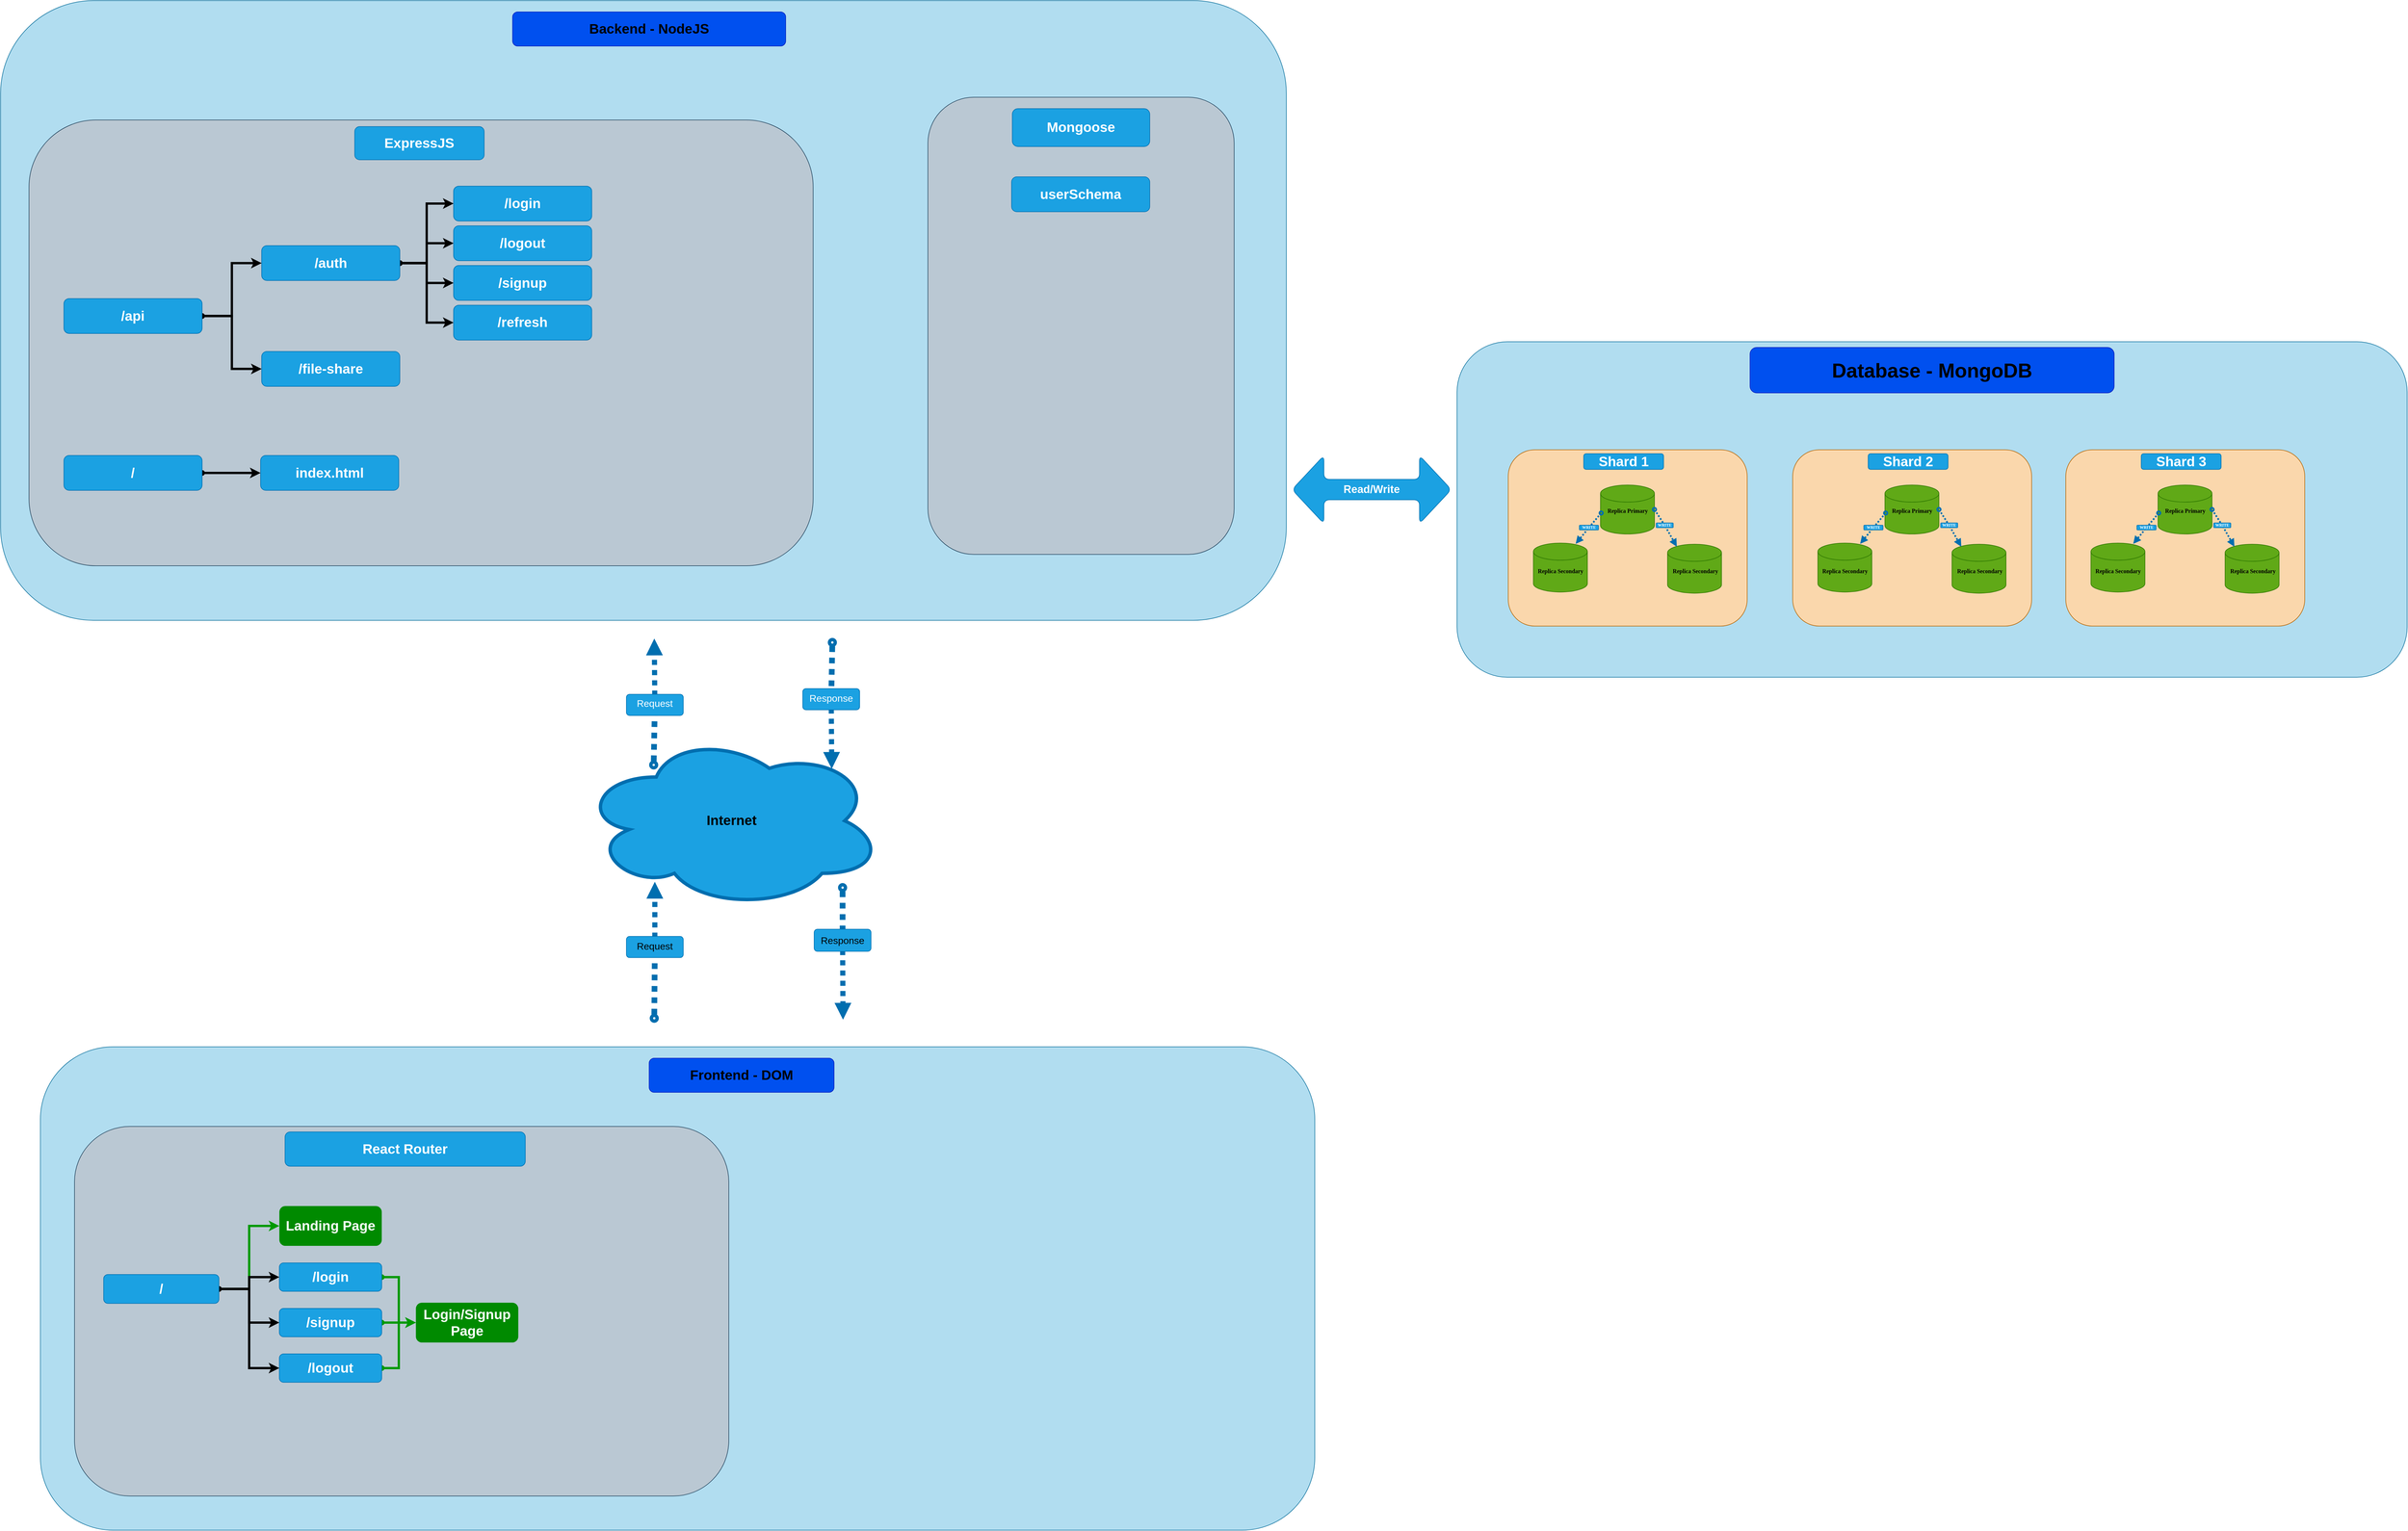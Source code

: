<mxfile>
    <diagram name="Page-1" id="jW8YMbaWXAAI7ImZlEEr">
        <mxGraphModel dx="3773" dy="2813" grid="1" gridSize="10" guides="1" tooltips="1" connect="1" arrows="1" fold="1" page="1" pageScale="1" pageWidth="850" pageHeight="1100" background="light-dark(#FFFFFF,#FFFEFE)" math="0" shadow="0">
            <root>
                <mxCell id="0"/>
                <mxCell id="1" style="locked=1;" parent="0"/>
                <mxCell id="83" value="&lt;font style=&quot;font-size: 19px; color: rgb(255, 255, 255);&quot;&gt;&lt;b style=&quot;&quot;&gt;Read/Write&lt;/b&gt;&lt;/font&gt;" style="shape=doubleArrow;whiteSpace=wrap;html=1;fillColor=#1ba1e2;strokeColor=#006EAF;fontColor=#ffffff;rounded=1;" parent="1" vertex="1">
                    <mxGeometry x="720" y="-80" width="280" height="120" as="geometry"/>
                </mxCell>
                <mxCell id="0_KBqYn_ndAyOyzbdBZQ-91" value="" style="group" parent="1" vertex="1" connectable="0">
                    <mxGeometry x="1901.16" y="175" width="128.84" height="125" as="geometry"/>
                </mxCell>
                <mxCell id="0_KBqYn_ndAyOyzbdBZQ-93" value="Replica Rrimary" style="text;strokeColor=none;align=center;fillColor=none;html=1;verticalAlign=middle;whiteSpace=wrap;rounded=0;fontFamily=Times New Roman;" parent="0_KBqYn_ndAyOyzbdBZQ-91" vertex="1">
                    <mxGeometry x="18.84" y="35" width="92.33" height="61.43" as="geometry"/>
                </mxCell>
                <mxCell id="34" value="Internet Layer" style="" parent="0"/>
                <mxCell id="58" value="" style="group;fontFamily=Times New Roman;fillColor=none;strokeColor=none;fontColor=#ffffff;" parent="34" vertex="1" connectable="0">
                    <mxGeometry x="-530" y="270" width="570" height="1074.02" as="geometry"/>
                </mxCell>
                <mxCell id="35" value="&lt;h1&gt;&lt;font style=&quot;color: light-dark(rgb(0, 0, 0), rgb(255, 255, 255));&quot;&gt;Internet&lt;/font&gt;&lt;/h1&gt;" style="ellipse;shape=cloud;whiteSpace=wrap;html=1;fillColor=#1ba1e2;strokeWidth=6;fontFamily=Helvetica;fontSize=12;movable=0;resizable=0;rotatable=0;deletable=0;editable=0;locked=1;connectable=0;perimeterSpacing=0;strokeColor=#006EAF;rounded=1;align=center;verticalAlign=middle;fontColor=#ffffff;" parent="58" vertex="1">
                    <mxGeometry y="138.536" width="530" height="307.858" as="geometry"/>
                </mxCell>
                <mxCell id="0_KBqYn_ndAyOyzbdBZQ-230" value="" style="group;strokeWidth=1;rotation=-180;" parent="58" vertex="1" connectable="0">
                    <mxGeometry x="75.283" y="-28" width="107.547" height="222.222" as="geometry"/>
                </mxCell>
                <mxCell id="0_KBqYn_ndAyOyzbdBZQ-231" value="" style="verticalAlign=middle;endArrow=block;curved=0;rounded=0;fillColor=#1ba1e2;strokeColor=#006EAF;strokeWidth=9;flowAnimation=1;fontColor=#FFFFFF;labelBackgroundColor=#3333FF;spacingRight=0;spacingBottom=0;spacingLeft=21;fontFamily=Times New Roman;labelBorderColor=none;labelPosition=center;verticalLabelPosition=middle;align=center;textShadow=0;html=1;dashed=1;startArrow=none;startFill=0;dashPattern=1 1;shadow=0;fontSize=18;" parent="0_KBqYn_ndAyOyzbdBZQ-230" source="0_KBqYn_ndAyOyzbdBZQ-233" edge="1">
                    <mxGeometry x="-0.333" y="10" width="80" relative="1" as="geometry">
                        <mxPoint x="35.491" y="147.778" as="sourcePoint"/>
                        <mxPoint x="53.774" as="targetPoint"/>
                        <mxPoint as="offset"/>
                    </mxGeometry>
                </mxCell>
                <mxCell id="0_KBqYn_ndAyOyzbdBZQ-232" value="" style="verticalAlign=middle;endArrow=none;curved=0;rounded=0;fillColor=#1ba1e2;strokeColor=#006EAF;strokeWidth=10;flowAnimation=1;fontColor=#FFFFFF;labelBackgroundColor=#3333FF;spacingRight=0;spacingBottom=0;spacingLeft=21;fontFamily=Times New Roman;labelBorderColor=none;labelPosition=center;verticalLabelPosition=middle;align=center;textShadow=0;html=1;dashed=1;startArrow=oval;startFill=0;dashPattern=1 1;shadow=0;endSize=6;" parent="0_KBqYn_ndAyOyzbdBZQ-230" target="0_KBqYn_ndAyOyzbdBZQ-233" edge="1">
                    <mxGeometry x="-0.333" y="10" width="80" relative="1" as="geometry">
                        <mxPoint x="52.698" y="222.222" as="sourcePoint"/>
                        <mxPoint x="53.774" y="74.444" as="targetPoint"/>
                        <mxPoint as="offset"/>
                    </mxGeometry>
                </mxCell>
                <mxCell id="0_KBqYn_ndAyOyzbdBZQ-233" value="&lt;h4&gt;&lt;span style=&quot;font-size: 17px; font-weight: 400;&quot;&gt;&lt;font style=&quot;color: light-dark(rgb(255, 255, 255), rgb(255, 255, 255));&quot;&gt;Request&lt;/font&gt;&lt;/span&gt;&lt;/h4&gt;" style="rounded=1;whiteSpace=wrap;html=1;align=center;spacingBottom=4;labelBackgroundColor=none;fillColor=#1ba1e2;fontColor=#ffffff;strokeColor=#006EAF;rotation=0;" parent="0_KBqYn_ndAyOyzbdBZQ-230" vertex="1">
                    <mxGeometry x="4.72" y="98.001" width="100" height="37.332" as="geometry"/>
                </mxCell>
                <mxCell id="0_KBqYn_ndAyOyzbdBZQ-235" value="" style="group;strokeWidth=1;" parent="58" vertex="1" connectable="0">
                    <mxGeometry x="387.17" y="-21.111" width="107.547" height="222.222" as="geometry"/>
                </mxCell>
                <mxCell id="0_KBqYn_ndAyOyzbdBZQ-236" value="" style="verticalAlign=middle;endArrow=block;curved=0;rounded=0;fillColor=#1ba1e2;strokeColor=#006EAF;strokeWidth=9;flowAnimation=1;fontColor=#FFFFFF;labelBackgroundColor=#3333FF;spacingRight=0;spacingBottom=0;spacingLeft=21;fontFamily=Times New Roman;labelBorderColor=none;labelPosition=center;verticalLabelPosition=middle;align=center;textShadow=0;html=1;dashed=1;startArrow=none;startFill=0;dashPattern=1 1;shadow=0;fontSize=18;" parent="0_KBqYn_ndAyOyzbdBZQ-235" source="0_KBqYn_ndAyOyzbdBZQ-238" edge="1">
                    <mxGeometry x="-0.333" y="10" width="80" relative="1" as="geometry">
                        <mxPoint x="71.698" y="74.074" as="sourcePoint"/>
                        <mxPoint x="53.774" y="222.222" as="targetPoint"/>
                        <mxPoint as="offset"/>
                    </mxGeometry>
                </mxCell>
                <mxCell id="0_KBqYn_ndAyOyzbdBZQ-237" value="" style="verticalAlign=middle;endArrow=none;curved=0;rounded=0;fillColor=#1ba1e2;strokeColor=#006EAF;strokeWidth=10;flowAnimation=1;fontColor=#FFFFFF;labelBackgroundColor=#3333FF;spacingRight=0;spacingBottom=0;spacingLeft=21;fontFamily=Times New Roman;labelBorderColor=none;labelPosition=center;verticalLabelPosition=middle;align=center;textShadow=0;html=1;dashed=1;startArrow=oval;startFill=0;dashPattern=1 1;shadow=0;endSize=6;" parent="0_KBqYn_ndAyOyzbdBZQ-235" target="0_KBqYn_ndAyOyzbdBZQ-238" edge="1">
                    <mxGeometry x="-0.333" y="10" width="80" relative="1" as="geometry">
                        <mxPoint x="54.849" as="sourcePoint"/>
                        <mxPoint x="53.774" y="148.148" as="targetPoint"/>
                        <mxPoint as="offset"/>
                    </mxGeometry>
                </mxCell>
                <mxCell id="0_KBqYn_ndAyOyzbdBZQ-238" value="&lt;h4 style=&quot;color: rgb(255, 255, 255); font-family: &amp;quot;Times New Roman&amp;quot;; font-size: 18px;&quot;&gt;&lt;span style=&quot;font-family: Helvetica; font-size: 17px; font-weight: 400;&quot;&gt;Response&lt;/span&gt;&lt;/h4&gt;" style="rounded=1;whiteSpace=wrap;html=1;align=center;spacingBottom=4;labelBackgroundColor=none;fillColor=#1ba1e2;fontColor=#ffffff;strokeColor=#006EAF;" parent="0_KBqYn_ndAyOyzbdBZQ-235" vertex="1">
                    <mxGeometry x="2.83" y="81.113" width="100" height="37.332" as="geometry"/>
                </mxCell>
                <mxCell id="0_KBqYn_ndAyOyzbdBZQ-246" value="" style="group;strokeWidth=1;" parent="58" vertex="1" connectable="0">
                    <mxGeometry x="407" y="410" width="107.55" height="232.22" as="geometry"/>
                </mxCell>
                <mxCell id="0_KBqYn_ndAyOyzbdBZQ-247" value="" style="verticalAlign=middle;endArrow=block;curved=0;rounded=0;fillColor=#1ba1e2;strokeColor=#006EAF;strokeWidth=9;flowAnimation=1;fontColor=#FFFFFF;labelBackgroundColor=#3333FF;spacingRight=0;spacingBottom=0;spacingLeft=21;fontFamily=Times New Roman;labelBorderColor=none;labelPosition=center;verticalLabelPosition=middle;align=center;textShadow=0;html=1;dashed=1;startArrow=none;startFill=0;dashPattern=1 1;shadow=0;fontSize=18;" parent="0_KBqYn_ndAyOyzbdBZQ-246" source="0_KBqYn_ndAyOyzbdBZQ-249" edge="1">
                    <mxGeometry x="-0.333" y="10" width="80" relative="1" as="geometry">
                        <mxPoint x="71.7" y="77.407" as="sourcePoint"/>
                        <mxPoint x="53.775" y="232.22" as="targetPoint"/>
                        <mxPoint as="offset"/>
                    </mxGeometry>
                </mxCell>
                <mxCell id="0_KBqYn_ndAyOyzbdBZQ-248" value="" style="verticalAlign=middle;endArrow=none;curved=0;rounded=0;fillColor=#1ba1e2;strokeColor=#006EAF;strokeWidth=10;flowAnimation=1;fontColor=#FFFFFF;labelBackgroundColor=#3333FF;spacingRight=0;spacingBottom=0;spacingLeft=21;fontFamily=Times New Roman;labelBorderColor=none;labelPosition=center;verticalLabelPosition=middle;align=center;textShadow=0;html=1;dashed=1;startArrow=oval;startFill=0;dashPattern=1 1;shadow=0;endSize=6;" parent="0_KBqYn_ndAyOyzbdBZQ-246" target="0_KBqYn_ndAyOyzbdBZQ-249" edge="1">
                    <mxGeometry x="-0.333" y="10" width="80" relative="1" as="geometry">
                        <mxPoint x="53" as="sourcePoint"/>
                        <mxPoint x="53.775" y="154.813" as="targetPoint"/>
                        <mxPoint as="offset"/>
                    </mxGeometry>
                </mxCell>
                <mxCell id="0_KBqYn_ndAyOyzbdBZQ-249" value="&lt;h4&gt;&lt;span style=&quot;font-family: Helvetica; font-size: 17px; font-weight: 400;&quot;&gt;Response&lt;/span&gt;&lt;/h4&gt;" style="rounded=1;whiteSpace=wrap;html=1;align=center;spacingBottom=0;labelBackgroundColor=none;fillColor=#1ba1e2;fontColor=default;strokeColor=#006EAF;verticalAlign=middle;fontFamily=Times New Roman;fontSize=18;fontStyle=0" parent="0_KBqYn_ndAyOyzbdBZQ-246" vertex="1">
                    <mxGeometry x="3.0" y="73.152" width="100.003" height="39.012" as="geometry"/>
                </mxCell>
                <mxCell id="0_KBqYn_ndAyOyzbdBZQ-240" value="" style="group;strokeWidth=1;rotation=-180;" parent="58" vertex="1" connectable="0">
                    <mxGeometry x="80" y="330" width="100" height="240" as="geometry"/>
                </mxCell>
                <mxCell id="0_KBqYn_ndAyOyzbdBZQ-241" value="" style="verticalAlign=middle;endArrow=block;curved=0;rounded=0;fillColor=#1ba1e2;strokeColor=#006EAF;strokeWidth=9;flowAnimation=1;fontColor=#FFFFFF;labelBackgroundColor=#3333FF;spacingRight=0;spacingBottom=0;spacingLeft=21;fontFamily=Times New Roman;labelBorderColor=none;labelPosition=center;verticalLabelPosition=middle;align=center;textShadow=0;html=1;dashed=1;startArrow=none;startFill=0;dashPattern=1 1;shadow=0;fontSize=18;" parent="0_KBqYn_ndAyOyzbdBZQ-240" source="0_KBqYn_ndAyOyzbdBZQ-243" edge="1">
                    <mxGeometry x="-0.333" y="10" width="80" relative="1" as="geometry">
                        <mxPoint x="33" y="229.378" as="sourcePoint"/>
                        <mxPoint x="50" y="69.778" as="targetPoint"/>
                        <mxPoint as="offset"/>
                    </mxGeometry>
                </mxCell>
                <mxCell id="0_KBqYn_ndAyOyzbdBZQ-242" value="" style="verticalAlign=middle;endArrow=none;curved=0;rounded=0;fillColor=#1ba1e2;strokeColor=#006EAF;strokeWidth=10;flowAnimation=1;fontColor=#FFFFFF;labelBackgroundColor=#3333FF;spacingRight=0;spacingBottom=0;spacingLeft=21;fontFamily=Times New Roman;labelBorderColor=none;labelPosition=center;verticalLabelPosition=middle;align=center;textShadow=0;html=1;dashed=1;startArrow=oval;startFill=0;dashPattern=1 1;shadow=0;endSize=6;" parent="0_KBqYn_ndAyOyzbdBZQ-240" target="0_KBqYn_ndAyOyzbdBZQ-243" edge="1">
                    <mxGeometry x="-0.333" y="10" width="80" relative="1" as="geometry">
                        <mxPoint x="49" y="309.778" as="sourcePoint"/>
                        <mxPoint x="50" y="150.178" as="targetPoint"/>
                        <mxPoint as="offset"/>
                    </mxGeometry>
                </mxCell>
                <mxCell id="0_KBqYn_ndAyOyzbdBZQ-243" value="&lt;font style=&quot;font-size: 17px;&quot;&gt;Request&lt;/font&gt;" style="rounded=1;whiteSpace=wrap;html=1;align=center;spacingBottom=0;fillColor=#1ba1e2;strokeColor=#006EAF;rotation=0;flipH=1;flipV=1;direction=west;" parent="0_KBqYn_ndAyOyzbdBZQ-240" vertex="1">
                    <mxGeometry y="165.778" width="100" height="37.332" as="geometry"/>
                </mxCell>
                <mxCell id="44" value="Backend" style="" parent="0"/>
                <mxCell id="hUGIM9ePqzT6UZDsEGnz-117" value="" style="group" parent="44" vertex="1" connectable="0">
                    <mxGeometry x="-1550" y="-880" width="2260" height="1090" as="geometry"/>
                </mxCell>
                <mxCell id="45" value="" style="rounded=1;whiteSpace=wrap;html=1;fillStyle=solid;fillColor=#b1ddf0;fontFamily=Times New Roman;strokeColor=#10739e;shadow=0;" parent="hUGIM9ePqzT6UZDsEGnz-117" vertex="1">
                    <mxGeometry width="2260" height="1090" as="geometry"/>
                </mxCell>
                <mxCell id="46" value="&lt;h1&gt;&lt;font style=&quot;color: light-dark(rgb(0, 0, 0), rgb(0, 0, 0));&quot;&gt;Backend - NodeJS&lt;/font&gt;&lt;/h1&gt;" style="rounded=1;whiteSpace=wrap;html=1;fontFamily=Helvetica;strokeColor=#001DBC;align=center;verticalAlign=middle;fontSize=12;fontColor=#ffffff;fillColor=#0050ef;" parent="hUGIM9ePqzT6UZDsEGnz-117" vertex="1">
                    <mxGeometry x="900" y="20" width="480" height="60" as="geometry"/>
                </mxCell>
                <mxCell id="hUGIM9ePqzT6UZDsEGnz-115" value="" style="rounded=1;whiteSpace=wrap;html=1;fillColor=#bac8d3;strokeColor=#23445d;" parent="hUGIM9ePqzT6UZDsEGnz-117" vertex="1">
                    <mxGeometry x="1630" y="170" width="538.28" height="804.02" as="geometry"/>
                </mxCell>
                <mxCell id="hUGIM9ePqzT6UZDsEGnz-116" value="&lt;h1&gt;Mongoose&lt;/h1&gt;" style="rounded=1;whiteSpace=wrap;html=1;fontFamily=Helvetica;strokeColor=#006EAF;align=center;verticalAlign=middle;fontSize=12;fontColor=#ffffff;fillColor=#1ba1e2;" parent="hUGIM9ePqzT6UZDsEGnz-117" vertex="1">
                    <mxGeometry x="1778.34" y="190" width="241.59" height="66.76" as="geometry"/>
                </mxCell>
                <mxCell id="hUGIM9ePqzT6UZDsEGnz-118" value="&lt;h1&gt;userSchema&lt;/h1&gt;" style="rounded=1;whiteSpace=wrap;html=1;fontFamily=Helvetica;strokeColor=#006EAF;align=center;verticalAlign=middle;fontSize=12;fontColor=#ffffff;fillColor=#1ba1e2;" parent="hUGIM9ePqzT6UZDsEGnz-117" vertex="1">
                    <mxGeometry x="1777.032" y="310.003" width="242.902" height="61.377" as="geometry"/>
                </mxCell>
                <mxCell id="hUGIM9ePqzT6UZDsEGnz-102" value="" style="group" parent="44" vertex="1" connectable="0">
                    <mxGeometry x="-1500" y="-670" width="1378.28" height="784.02" as="geometry"/>
                </mxCell>
                <mxCell id="hUGIM9ePqzT6UZDsEGnz-85" value="" style="rounded=1;whiteSpace=wrap;html=1;fillColor=#bac8d3;strokeColor=#23445d;" parent="hUGIM9ePqzT6UZDsEGnz-102" vertex="1">
                    <mxGeometry width="1378.28" height="784.02" as="geometry"/>
                </mxCell>
                <mxCell id="hUGIM9ePqzT6UZDsEGnz-86" value="&lt;h1&gt;ExpressJS&lt;/h1&gt;" style="rounded=1;whiteSpace=wrap;html=1;fontFamily=Helvetica;strokeColor=#006EAF;align=center;verticalAlign=middle;fontSize=12;fontColor=#ffffff;fillColor=#1ba1e2;" parent="hUGIM9ePqzT6UZDsEGnz-102" vertex="1">
                    <mxGeometry x="572.46" y="11.63" width="227.54" height="58.37" as="geometry"/>
                </mxCell>
                <mxCell id="hUGIM9ePqzT6UZDsEGnz-111" style="edgeStyle=orthogonalEdgeStyle;rounded=0;orthogonalLoop=1;jettySize=auto;html=1;exitX=1;exitY=0.5;exitDx=0;exitDy=0;entryX=0;entryY=0.5;entryDx=0;entryDy=0;strokeColor=default;strokeWidth=4;align=center;verticalAlign=middle;fontFamily=Helvetica;fontSize=11;fontColor=default;labelBackgroundColor=default;startArrow=oval;startFill=1;endArrow=classic;" parent="hUGIM9ePqzT6UZDsEGnz-102" source="hUGIM9ePqzT6UZDsEGnz-96" target="hUGIM9ePqzT6UZDsEGnz-107" edge="1">
                    <mxGeometry relative="1" as="geometry"/>
                </mxCell>
                <mxCell id="hUGIM9ePqzT6UZDsEGnz-112" style="edgeStyle=orthogonalEdgeStyle;rounded=0;orthogonalLoop=1;jettySize=auto;html=1;exitX=1;exitY=0.5;exitDx=0;exitDy=0;entryX=0;entryY=0.5;entryDx=0;entryDy=0;strokeColor=default;strokeWidth=4;align=center;verticalAlign=middle;fontFamily=Helvetica;fontSize=11;fontColor=default;labelBackgroundColor=default;startArrow=oval;startFill=1;endArrow=classic;" parent="hUGIM9ePqzT6UZDsEGnz-102" source="hUGIM9ePqzT6UZDsEGnz-96" target="hUGIM9ePqzT6UZDsEGnz-109" edge="1">
                    <mxGeometry relative="1" as="geometry"/>
                </mxCell>
                <mxCell id="hUGIM9ePqzT6UZDsEGnz-113" style="edgeStyle=orthogonalEdgeStyle;rounded=0;orthogonalLoop=1;jettySize=auto;html=1;exitX=1;exitY=0.5;exitDx=0;exitDy=0;entryX=0;entryY=0.5;entryDx=0;entryDy=0;strokeColor=default;strokeWidth=4;align=center;verticalAlign=middle;fontFamily=Helvetica;fontSize=11;fontColor=default;labelBackgroundColor=default;startArrow=oval;startFill=1;endArrow=classic;" parent="hUGIM9ePqzT6UZDsEGnz-102" source="hUGIM9ePqzT6UZDsEGnz-96" target="hUGIM9ePqzT6UZDsEGnz-110" edge="1">
                    <mxGeometry relative="1" as="geometry"/>
                </mxCell>
                <mxCell id="hUGIM9ePqzT6UZDsEGnz-114" style="edgeStyle=orthogonalEdgeStyle;rounded=0;orthogonalLoop=1;jettySize=auto;html=1;exitX=1;exitY=0.5;exitDx=0;exitDy=0;entryX=0;entryY=0.5;entryDx=0;entryDy=0;strokeColor=default;strokeWidth=4;align=center;verticalAlign=middle;fontFamily=Helvetica;fontSize=11;fontColor=default;labelBackgroundColor=default;startArrow=oval;startFill=1;endArrow=classic;" parent="hUGIM9ePqzT6UZDsEGnz-102" source="hUGIM9ePqzT6UZDsEGnz-96" target="hUGIM9ePqzT6UZDsEGnz-106" edge="1">
                    <mxGeometry relative="1" as="geometry"/>
                </mxCell>
                <mxCell id="hUGIM9ePqzT6UZDsEGnz-96" value="&lt;h1&gt;/auth&lt;/h1&gt;" style="rounded=1;whiteSpace=wrap;html=1;fontFamily=Helvetica;strokeColor=#006EAF;align=center;verticalAlign=middle;fontSize=12;fontColor=#ffffff;fillColor=#1ba1e2;" parent="hUGIM9ePqzT6UZDsEGnz-102" vertex="1">
                    <mxGeometry x="408.899" y="221.006" width="242.902" height="61.377" as="geometry"/>
                </mxCell>
                <mxCell id="hUGIM9ePqzT6UZDsEGnz-103" style="edgeStyle=orthogonalEdgeStyle;rounded=0;orthogonalLoop=1;jettySize=auto;html=1;exitX=1;exitY=0.5;exitDx=0;exitDy=0;entryX=0;entryY=0.5;entryDx=0;entryDy=0;startArrow=oval;startFill=1;strokeWidth=4;" parent="hUGIM9ePqzT6UZDsEGnz-102" source="hUGIM9ePqzT6UZDsEGnz-91" target="hUGIM9ePqzT6UZDsEGnz-96" edge="1">
                    <mxGeometry relative="1" as="geometry"/>
                </mxCell>
                <mxCell id="hUGIM9ePqzT6UZDsEGnz-105" style="edgeStyle=orthogonalEdgeStyle;rounded=0;orthogonalLoop=1;jettySize=auto;html=1;exitX=1;exitY=0.5;exitDx=0;exitDy=0;entryX=0;entryY=0.5;entryDx=0;entryDy=0;startArrow=oval;startFill=1;strokeWidth=4;" parent="hUGIM9ePqzT6UZDsEGnz-102" source="hUGIM9ePqzT6UZDsEGnz-91" target="hUGIM9ePqzT6UZDsEGnz-104" edge="1">
                    <mxGeometry relative="1" as="geometry"/>
                </mxCell>
                <mxCell id="hUGIM9ePqzT6UZDsEGnz-104" value="&lt;h1&gt;/file-share&lt;/h1&gt;" style="rounded=1;whiteSpace=wrap;html=1;fontFamily=Helvetica;strokeColor=#006EAF;align=center;verticalAlign=middle;fontSize=12;fontColor=#ffffff;fillColor=#1ba1e2;" parent="hUGIM9ePqzT6UZDsEGnz-102" vertex="1">
                    <mxGeometry x="408.899" y="407.117" width="242.902" height="61.377" as="geometry"/>
                </mxCell>
                <mxCell id="hUGIM9ePqzT6UZDsEGnz-106" value="&lt;h1&gt;/refresh&lt;/h1&gt;" style="rounded=1;whiteSpace=wrap;html=1;fontFamily=Helvetica;strokeColor=#006EAF;align=center;verticalAlign=middle;fontSize=12;fontColor=#ffffff;fillColor=#1ba1e2;" parent="hUGIM9ePqzT6UZDsEGnz-102" vertex="1">
                    <mxGeometry x="746.245" y="325.695" width="242.902" height="61.377" as="geometry"/>
                </mxCell>
                <mxCell id="hUGIM9ePqzT6UZDsEGnz-110" value="&lt;h1&gt;/signup&lt;/h1&gt;" style="rounded=1;whiteSpace=wrap;html=1;fontFamily=Helvetica;strokeColor=#006EAF;align=center;verticalAlign=middle;fontSize=12;fontColor=#ffffff;fillColor=#1ba1e2;" parent="hUGIM9ePqzT6UZDsEGnz-102" vertex="1">
                    <mxGeometry x="746.245" y="255.903" width="242.902" height="61.377" as="geometry"/>
                </mxCell>
                <mxCell id="hUGIM9ePqzT6UZDsEGnz-109" value="&lt;h1&gt;/logout&lt;/h1&gt;" style="rounded=1;whiteSpace=wrap;html=1;fontFamily=Helvetica;strokeColor=#006EAF;align=center;verticalAlign=middle;fontSize=12;fontColor=#ffffff;fillColor=#1ba1e2;" parent="hUGIM9ePqzT6UZDsEGnz-102" vertex="1">
                    <mxGeometry x="746.245" y="186.111" width="242.902" height="61.377" as="geometry"/>
                </mxCell>
                <mxCell id="hUGIM9ePqzT6UZDsEGnz-107" value="&lt;h1&gt;/login&lt;/h1&gt;" style="rounded=1;whiteSpace=wrap;html=1;fontFamily=Helvetica;strokeColor=#006EAF;align=center;verticalAlign=middle;fontSize=12;fontColor=#ffffff;fillColor=#1ba1e2;" parent="hUGIM9ePqzT6UZDsEGnz-102" vertex="1">
                    <mxGeometry x="746.245" y="116.32" width="242.902" height="61.377" as="geometry"/>
                </mxCell>
                <mxCell id="hUGIM9ePqzT6UZDsEGnz-189" style="edgeStyle=orthogonalEdgeStyle;rounded=0;orthogonalLoop=1;jettySize=auto;html=1;exitX=1;exitY=0.5;exitDx=0;exitDy=0;entryX=0;entryY=0.5;entryDx=0;entryDy=0;strokeColor=default;strokeWidth=4;align=center;verticalAlign=middle;fontFamily=Helvetica;fontSize=11;fontColor=default;labelBackgroundColor=default;startArrow=oval;startFill=1;endArrow=classic;" parent="hUGIM9ePqzT6UZDsEGnz-102" source="hUGIM9ePqzT6UZDsEGnz-170" target="hUGIM9ePqzT6UZDsEGnz-188" edge="1">
                    <mxGeometry relative="1" as="geometry"/>
                </mxCell>
                <mxCell id="hUGIM9ePqzT6UZDsEGnz-170" value="&lt;h1&gt;/&lt;/h1&gt;" style="rounded=1;whiteSpace=wrap;html=1;fontFamily=Helvetica;strokeColor=#006EAF;align=center;verticalAlign=middle;fontSize=12;fontColor=#ffffff;fillColor=#1ba1e2;" parent="hUGIM9ePqzT6UZDsEGnz-102" vertex="1">
                    <mxGeometry x="61.332" y="590.003" width="242.902" height="61.377" as="geometry"/>
                </mxCell>
                <mxCell id="hUGIM9ePqzT6UZDsEGnz-188" value="&lt;h1&gt;index.html&lt;/h1&gt;" style="rounded=1;whiteSpace=wrap;html=1;fontFamily=Helvetica;strokeColor=#006EAF;align=center;verticalAlign=middle;fontSize=12;fontColor=#ffffff;fillColor=#1ba1e2;" parent="hUGIM9ePqzT6UZDsEGnz-102" vertex="1">
                    <mxGeometry x="407" y="590" width="242.902" height="61.377" as="geometry"/>
                </mxCell>
                <mxCell id="hUGIM9ePqzT6UZDsEGnz-91" value="&lt;h1&gt;/api&lt;/h1&gt;" style="rounded=1;whiteSpace=wrap;html=1;fontFamily=Helvetica;strokeColor=#006EAF;align=center;verticalAlign=middle;fontSize=12;fontColor=#ffffff;fillColor=#1ba1e2;" parent="hUGIM9ePqzT6UZDsEGnz-102" vertex="1">
                    <mxGeometry x="61.332" y="314.063" width="242.902" height="61.377" as="geometry"/>
                </mxCell>
                <mxCell id="84" value="" style="group;fontFamily=Times New Roman;movable=1;resizable=1;rotatable=1;deletable=1;editable=1;locked=0;connectable=1;labelBackgroundColor=#15E7FF;rounded=1;glass=0;shadow=0;fillColor=#fad7ac;strokeColor=#b46504;fillStyle=auto;" vertex="1" connectable="0" parent="44">
                    <mxGeometry x="1201" y="-100" width="420" height="310" as="geometry"/>
                </mxCell>
                <mxCell id="85" value="" style="group;" vertex="1" connectable="0" parent="84">
                    <mxGeometry x="280" y="166.107" width="94.935" height="86.111" as="geometry"/>
                </mxCell>
                <mxCell id="86" value="" style="group;" vertex="1" connectable="0" parent="85">
                    <mxGeometry width="94.935" height="86.111" as="geometry"/>
                </mxCell>
                <mxCell id="87" value="" style="shape=cylinder3;whiteSpace=wrap;html=1;boundedLbl=1;backgroundOutline=1;size=15;fontFamily=Times New Roman;fillColor=#60a917;fontColor=#ffffff;strokeColor=#2D7600;" vertex="1" parent="86">
                    <mxGeometry width="94.935" height="86.111" as="geometry"/>
                </mxCell>
                <mxCell id="88" value="&lt;pre&gt;&lt;font face=&quot;Times New Roman&quot; style=&quot;font-size: 10px;&quot;&gt;&lt;b&gt;Replica Secondary&lt;/b&gt;&lt;/font&gt;&lt;/pre&gt;" style="text;strokeColor=none;align=center;fillColor=none;html=1;verticalAlign=middle;whiteSpace=wrap;rounded=0;fontFamily=Times New Roman;" vertex="1" parent="86">
                    <mxGeometry x="15.453" y="25.893" width="68.033" height="42.318" as="geometry"/>
                </mxCell>
                <mxCell id="89" value="" style="group;" vertex="1" connectable="0" parent="84">
                    <mxGeometry x="44.211" y="164.109" width="94.935" height="86.111" as="geometry"/>
                </mxCell>
                <mxCell id="90" value="" style="shape=cylinder3;whiteSpace=wrap;html=1;boundedLbl=1;backgroundOutline=1;size=15;fontFamily=Times New Roman;fillColor=#60a917;strokeColor=#2D7600;fontColor=#ffffff;" vertex="1" parent="89">
                    <mxGeometry width="94.935" height="86.111" as="geometry"/>
                </mxCell>
                <mxCell id="91" value="&lt;pre&gt;&lt;font face=&quot;Times New Roman&quot; style=&quot;font-size: 10px;&quot;&gt;&lt;b&gt;Replica Secondary&lt;/b&gt;&lt;/font&gt;&lt;/pre&gt;" style="text;strokeColor=none;align=center;fillColor=none;html=1;verticalAlign=middle;whiteSpace=wrap;rounded=0;fontFamily=Times New Roman;" vertex="1" parent="89">
                    <mxGeometry x="13.882" y="28.111" width="68.033" height="42.318" as="geometry"/>
                </mxCell>
                <mxCell id="92" value="" style="group" vertex="1" connectable="0" parent="84">
                    <mxGeometry x="162.105" y="62" width="94.935" height="86.111" as="geometry"/>
                </mxCell>
                <mxCell id="93" value="" style="shape=cylinder3;whiteSpace=wrap;html=1;boundedLbl=1;backgroundOutline=1;size=15;fontFamily=Times New Roman;fillColor=#60a917;fontColor=#ffffff;strokeColor=#2D7600;" vertex="1" parent="92">
                    <mxGeometry width="94.935" height="86.111" as="geometry"/>
                </mxCell>
                <mxCell id="94" value="&lt;pre&gt;&lt;font face=&quot;Times New Roman&quot; style=&quot;font-size: 10px;&quot;&gt;&lt;b&gt;Replica Primary&lt;/b&gt;&lt;/font&gt;&lt;/pre&gt;" style="text;strokeColor=none;align=center;fillColor=none;html=1;verticalAlign=middle;whiteSpace=wrap;rounded=0;fontFamily=Times New Roman;fontSize=12;fontColor=default;" vertex="1" parent="92">
                    <mxGeometry x="13.882" y="24.111" width="68.033" height="42.318" as="geometry"/>
                </mxCell>
                <mxCell id="95" value="&lt;h1&gt;&lt;font&gt;Shard 1&lt;/font&gt;&lt;/h1&gt;" style="rounded=1;whiteSpace=wrap;html=1;fontFamily=Helvetica;strokeColor=#006EAF;align=center;verticalAlign=middle;fontSize=12;fontColor=#ffffff;fillColor=#1ba1e2;" vertex="1" parent="84">
                    <mxGeometry x="132.632" y="6.889" width="140.427" height="27.556" as="geometry"/>
                </mxCell>
                <mxCell id="96" value="" style="group" vertex="1" connectable="0" parent="84">
                    <mxGeometry x="125" y="107.33" width="33.74" height="75.78" as="geometry"/>
                </mxCell>
                <mxCell id="97" value="" style="group" vertex="1" connectable="0" parent="96">
                    <mxGeometry width="33.74" height="75.78" as="geometry"/>
                </mxCell>
                <mxCell id="98" value="&lt;h4&gt;&lt;font face=&quot;Times New Roman&quot; style=&quot;font-size: 7px;&quot;&gt;WRITE&lt;/font&gt;&lt;/h4&gt;" style="rounded=1;whiteSpace=wrap;html=1;align=center;spacingBottom=4;labelBackgroundColor=none;fillColor=#1ba1e2;fontColor=#ffffff;strokeColor=#006EAF;" vertex="1" parent="97">
                    <mxGeometry y="25.26" width="33.74" height="8.42" as="geometry"/>
                </mxCell>
                <mxCell id="99" value="" style="verticalAlign=middle;endArrow=block;curved=0;rounded=0;fillColor=#1ba1e2;strokeColor=#006EAF;strokeWidth=3;flowAnimation=1;fontColor=#FFFFFF;labelBackgroundColor=#3333FF;spacingRight=0;spacingBottom=0;spacingLeft=21;fontFamily=Times New Roman;labelBorderColor=none;labelPosition=center;verticalLabelPosition=middle;align=center;textShadow=0;html=1;dashed=1;startArrow=none;startFill=0;dashPattern=1 1;shadow=0;entryX=0.783;entryY=0.016;entryDx=0;entryDy=0;entryPerimeter=0;" edge="1" parent="84" source="98" target="90">
                    <mxGeometry x="-0.333" y="10" width="80" relative="1" as="geometry">
                        <mxPoint x="164.316" y="135.481" as="sourcePoint"/>
                        <mxPoint x="160.632" y="186.0" as="targetPoint"/>
                        <mxPoint as="offset"/>
                    </mxGeometry>
                </mxCell>
                <mxCell id="100" value="" style="verticalAlign=middle;endArrow=none;curved=0;rounded=0;fillColor=#1ba1e2;strokeColor=#006EAF;strokeWidth=3;flowAnimation=1;fontColor=#FFFFFF;labelBackgroundColor=#3333FF;spacingRight=0;spacingBottom=0;spacingLeft=21;fontFamily=Times New Roman;labelBorderColor=none;labelPosition=center;verticalLabelPosition=middle;align=center;textShadow=0;html=1;dashed=1;startArrow=oval;startFill=0;dashPattern=1 1;shadow=0;exitX=0.013;exitY=0.572;exitDx=0;exitDy=0;exitPerimeter=0;" edge="1" parent="84" source="93" target="98">
                    <mxGeometry x="-0.333" y="10" width="80" relative="1" as="geometry">
                        <mxPoint x="153.263" y="96.444" as="sourcePoint"/>
                        <mxPoint x="153.263" y="146.963" as="targetPoint"/>
                        <mxPoint as="offset"/>
                    </mxGeometry>
                </mxCell>
                <mxCell id="101" value="" style="group" vertex="1" connectable="0" parent="84">
                    <mxGeometry x="260.043" y="103.333" width="30" height="75.78" as="geometry"/>
                </mxCell>
                <mxCell id="102" value="&lt;h4&gt;&lt;font face=&quot;Times New Roman&quot; style=&quot;font-size: 7px;&quot;&gt;WRITE&lt;/font&gt;&lt;/h4&gt;" style="rounded=1;whiteSpace=wrap;html=1;align=center;spacingBottom=4;labelBackgroundColor=none;fillColor=#1ba1e2;fontColor=#ffffff;strokeColor=#006EAF;" vertex="1" parent="101">
                    <mxGeometry y="25.26" width="30" height="8.42" as="geometry"/>
                </mxCell>
                <mxCell id="103" value="" style="verticalAlign=middle;endArrow=block;curved=0;rounded=0;fillColor=#1ba1e2;strokeColor=#006EAF;strokeWidth=3;flowAnimation=1;fontColor=#FFFFFF;labelBackgroundColor=#3333FF;spacingRight=0;spacingBottom=0;spacingLeft=21;fontFamily=Times New Roman;labelBorderColor=none;labelPosition=center;verticalLabelPosition=middle;align=center;textShadow=0;html=1;dashed=1;startArrow=none;startFill=0;dashPattern=1 1;shadow=0;entryX=0.172;entryY=0.051;entryDx=0;entryDy=0;entryPerimeter=0;" edge="1" parent="84" source="102" target="87">
                    <mxGeometry x="-0.333" y="10" width="80" relative="1" as="geometry">
                        <mxPoint x="294.737" y="114.815" as="sourcePoint"/>
                        <mxPoint x="291.053" y="165.333" as="targetPoint"/>
                        <mxPoint as="offset"/>
                    </mxGeometry>
                </mxCell>
                <mxCell id="104" value="" style="verticalAlign=middle;endArrow=none;curved=0;rounded=0;fillColor=#1ba1e2;strokeColor=#006EAF;strokeWidth=3;flowAnimation=1;fontColor=#FFFFFF;labelBackgroundColor=#3333FF;spacingRight=0;spacingBottom=0;spacingLeft=21;fontFamily=Times New Roman;labelBorderColor=none;labelPosition=center;verticalLabelPosition=middle;align=center;textShadow=0;html=1;dashed=1;startArrow=oval;startFill=0;dashPattern=1 1;shadow=0;exitX=1;exitY=0.5;exitDx=0;exitDy=0;exitPerimeter=0;" edge="1" parent="84" source="93" target="102">
                    <mxGeometry x="-0.333" y="10" width="80" relative="1" as="geometry">
                        <mxPoint x="291.053" y="89.556" as="sourcePoint"/>
                        <mxPoint x="291.053" y="140.074" as="targetPoint"/>
                        <mxPoint as="offset"/>
                    </mxGeometry>
                </mxCell>
                <mxCell id="106" value="" style="group;fontFamily=Times New Roman;movable=1;resizable=1;rotatable=1;deletable=1;editable=1;locked=0;connectable=1;labelBackgroundColor=#15E7FF;rounded=1;glass=0;shadow=0;fillColor=#fad7ac;strokeColor=#b46504;fillStyle=auto;" vertex="1" connectable="0" parent="44">
                    <mxGeometry x="1150" y="-100" width="420" height="310" as="geometry"/>
                </mxCell>
                <mxCell id="107" value="" style="group;" vertex="1" connectable="0" parent="106">
                    <mxGeometry x="280" y="166.107" width="94.935" height="86.111" as="geometry"/>
                </mxCell>
                <mxCell id="108" value="" style="group;" vertex="1" connectable="0" parent="107">
                    <mxGeometry width="94.935" height="86.111" as="geometry"/>
                </mxCell>
                <mxCell id="109" value="" style="shape=cylinder3;whiteSpace=wrap;html=1;boundedLbl=1;backgroundOutline=1;size=15;fontFamily=Times New Roman;fillColor=#60a917;fontColor=#ffffff;strokeColor=#2D7600;" vertex="1" parent="108">
                    <mxGeometry width="94.935" height="86.111" as="geometry"/>
                </mxCell>
                <mxCell id="110" value="&lt;pre&gt;&lt;font face=&quot;Times New Roman&quot; style=&quot;font-size: 10px;&quot;&gt;&lt;b&gt;Replica Secondary&lt;/b&gt;&lt;/font&gt;&lt;/pre&gt;" style="text;strokeColor=none;align=center;fillColor=none;html=1;verticalAlign=middle;whiteSpace=wrap;rounded=0;fontFamily=Times New Roman;" vertex="1" parent="108">
                    <mxGeometry x="15.453" y="25.893" width="68.033" height="42.318" as="geometry"/>
                </mxCell>
                <mxCell id="111" value="" style="group;" vertex="1" connectable="0" parent="106">
                    <mxGeometry x="44.211" y="164.109" width="94.935" height="86.111" as="geometry"/>
                </mxCell>
                <mxCell id="112" value="" style="shape=cylinder3;whiteSpace=wrap;html=1;boundedLbl=1;backgroundOutline=1;size=15;fontFamily=Times New Roman;fillColor=#60a917;strokeColor=#2D7600;fontColor=#ffffff;" vertex="1" parent="111">
                    <mxGeometry width="94.935" height="86.111" as="geometry"/>
                </mxCell>
                <mxCell id="113" value="&lt;pre&gt;&lt;font face=&quot;Times New Roman&quot; style=&quot;font-size: 10px;&quot;&gt;&lt;b&gt;Replica Secondary&lt;/b&gt;&lt;/font&gt;&lt;/pre&gt;" style="text;strokeColor=none;align=center;fillColor=none;html=1;verticalAlign=middle;whiteSpace=wrap;rounded=0;fontFamily=Times New Roman;" vertex="1" parent="111">
                    <mxGeometry x="13.882" y="28.111" width="68.033" height="42.318" as="geometry"/>
                </mxCell>
                <mxCell id="114" value="" style="group" vertex="1" connectable="0" parent="106">
                    <mxGeometry x="162.105" y="62" width="94.935" height="86.111" as="geometry"/>
                </mxCell>
                <mxCell id="115" value="" style="shape=cylinder3;whiteSpace=wrap;html=1;boundedLbl=1;backgroundOutline=1;size=15;fontFamily=Times New Roman;fillColor=#60a917;fontColor=#ffffff;strokeColor=#2D7600;" vertex="1" parent="114">
                    <mxGeometry width="94.935" height="86.111" as="geometry"/>
                </mxCell>
                <mxCell id="116" value="&lt;pre&gt;&lt;font face=&quot;Times New Roman&quot; style=&quot;font-size: 10px;&quot;&gt;&lt;b&gt;Replica Primary&lt;/b&gt;&lt;/font&gt;&lt;/pre&gt;" style="text;strokeColor=none;align=center;fillColor=none;html=1;verticalAlign=middle;whiteSpace=wrap;rounded=0;fontFamily=Times New Roman;fontSize=12;fontColor=default;" vertex="1" parent="114">
                    <mxGeometry x="13.882" y="24.111" width="68.033" height="42.318" as="geometry"/>
                </mxCell>
                <mxCell id="117" value="&lt;h1&gt;&lt;font&gt;Shard 1&lt;/font&gt;&lt;/h1&gt;" style="rounded=1;whiteSpace=wrap;html=1;fontFamily=Helvetica;strokeColor=#006EAF;align=center;verticalAlign=middle;fontSize=12;fontColor=#ffffff;fillColor=#1ba1e2;" vertex="1" parent="106">
                    <mxGeometry x="132.632" y="6.889" width="140.427" height="27.556" as="geometry"/>
                </mxCell>
                <mxCell id="118" value="" style="group" vertex="1" connectable="0" parent="106">
                    <mxGeometry x="125" y="107.33" width="33.74" height="75.78" as="geometry"/>
                </mxCell>
                <mxCell id="119" value="" style="group" vertex="1" connectable="0" parent="118">
                    <mxGeometry width="33.74" height="75.78" as="geometry"/>
                </mxCell>
                <mxCell id="120" value="&lt;h4&gt;&lt;font face=&quot;Times New Roman&quot; style=&quot;font-size: 7px;&quot;&gt;WRITE&lt;/font&gt;&lt;/h4&gt;" style="rounded=1;whiteSpace=wrap;html=1;align=center;spacingBottom=4;labelBackgroundColor=none;fillColor=#1ba1e2;fontColor=#ffffff;strokeColor=#006EAF;" vertex="1" parent="119">
                    <mxGeometry y="25.26" width="33.74" height="8.42" as="geometry"/>
                </mxCell>
                <mxCell id="121" value="" style="verticalAlign=middle;endArrow=block;curved=0;rounded=0;fillColor=#1ba1e2;strokeColor=#006EAF;strokeWidth=3;flowAnimation=1;fontColor=#FFFFFF;labelBackgroundColor=#3333FF;spacingRight=0;spacingBottom=0;spacingLeft=21;fontFamily=Times New Roman;labelBorderColor=none;labelPosition=center;verticalLabelPosition=middle;align=center;textShadow=0;html=1;dashed=1;startArrow=none;startFill=0;dashPattern=1 1;shadow=0;entryX=0.783;entryY=0.016;entryDx=0;entryDy=0;entryPerimeter=0;" edge="1" parent="106" source="120" target="112">
                    <mxGeometry x="-0.333" y="10" width="80" relative="1" as="geometry">
                        <mxPoint x="164.316" y="135.481" as="sourcePoint"/>
                        <mxPoint x="160.632" y="186.0" as="targetPoint"/>
                        <mxPoint as="offset"/>
                    </mxGeometry>
                </mxCell>
                <mxCell id="122" value="" style="verticalAlign=middle;endArrow=none;curved=0;rounded=0;fillColor=#1ba1e2;strokeColor=#006EAF;strokeWidth=3;flowAnimation=1;fontColor=#FFFFFF;labelBackgroundColor=#3333FF;spacingRight=0;spacingBottom=0;spacingLeft=21;fontFamily=Times New Roman;labelBorderColor=none;labelPosition=center;verticalLabelPosition=middle;align=center;textShadow=0;html=1;dashed=1;startArrow=oval;startFill=0;dashPattern=1 1;shadow=0;exitX=0.013;exitY=0.572;exitDx=0;exitDy=0;exitPerimeter=0;" edge="1" parent="106" source="115" target="120">
                    <mxGeometry x="-0.333" y="10" width="80" relative="1" as="geometry">
                        <mxPoint x="153.263" y="96.444" as="sourcePoint"/>
                        <mxPoint x="153.263" y="146.963" as="targetPoint"/>
                        <mxPoint as="offset"/>
                    </mxGeometry>
                </mxCell>
                <mxCell id="123" value="" style="group" vertex="1" connectable="0" parent="106">
                    <mxGeometry x="260.043" y="103.333" width="30" height="75.78" as="geometry"/>
                </mxCell>
                <mxCell id="124" value="&lt;h4&gt;&lt;font face=&quot;Times New Roman&quot; style=&quot;font-size: 7px;&quot;&gt;WRITE&lt;/font&gt;&lt;/h4&gt;" style="rounded=1;whiteSpace=wrap;html=1;align=center;spacingBottom=4;labelBackgroundColor=none;fillColor=#1ba1e2;fontColor=#ffffff;strokeColor=#006EAF;" vertex="1" parent="123">
                    <mxGeometry y="25.26" width="30" height="8.42" as="geometry"/>
                </mxCell>
                <mxCell id="125" value="" style="verticalAlign=middle;endArrow=block;curved=0;rounded=0;fillColor=#1ba1e2;strokeColor=#006EAF;strokeWidth=3;flowAnimation=1;fontColor=#FFFFFF;labelBackgroundColor=#3333FF;spacingRight=0;spacingBottom=0;spacingLeft=21;fontFamily=Times New Roman;labelBorderColor=none;labelPosition=center;verticalLabelPosition=middle;align=center;textShadow=0;html=1;dashed=1;startArrow=none;startFill=0;dashPattern=1 1;shadow=0;entryX=0.172;entryY=0.051;entryDx=0;entryDy=0;entryPerimeter=0;" edge="1" parent="106" source="124" target="109">
                    <mxGeometry x="-0.333" y="10" width="80" relative="1" as="geometry">
                        <mxPoint x="294.737" y="114.815" as="sourcePoint"/>
                        <mxPoint x="291.053" y="165.333" as="targetPoint"/>
                        <mxPoint as="offset"/>
                    </mxGeometry>
                </mxCell>
                <mxCell id="126" value="" style="verticalAlign=middle;endArrow=none;curved=0;rounded=0;fillColor=#1ba1e2;strokeColor=#006EAF;strokeWidth=3;flowAnimation=1;fontColor=#FFFFFF;labelBackgroundColor=#3333FF;spacingRight=0;spacingBottom=0;spacingLeft=21;fontFamily=Times New Roman;labelBorderColor=none;labelPosition=center;verticalLabelPosition=middle;align=center;textShadow=0;html=1;dashed=1;startArrow=oval;startFill=0;dashPattern=1 1;shadow=0;exitX=1;exitY=0.5;exitDx=0;exitDy=0;exitPerimeter=0;" edge="1" parent="106" source="115" target="124">
                    <mxGeometry x="-0.333" y="10" width="80" relative="1" as="geometry">
                        <mxPoint x="291.053" y="89.556" as="sourcePoint"/>
                        <mxPoint x="291.053" y="140.074" as="targetPoint"/>
                        <mxPoint as="offset"/>
                    </mxGeometry>
                </mxCell>
                <mxCell id="127" value="" style="group;fontFamily=Times New Roman;movable=1;resizable=1;rotatable=1;deletable=1;editable=1;locked=0;connectable=1;labelBackgroundColor=#15E7FF;rounded=1;glass=0;shadow=0;fillColor=#fad7ac;strokeColor=#b46504;fillStyle=auto;" vertex="1" connectable="0" parent="44">
                    <mxGeometry x="1211" y="-90" width="420" height="310" as="geometry"/>
                </mxCell>
                <mxCell id="128" value="" style="group;" vertex="1" connectable="0" parent="127">
                    <mxGeometry x="280" y="166.107" width="94.935" height="86.111" as="geometry"/>
                </mxCell>
                <mxCell id="129" value="" style="group;" vertex="1" connectable="0" parent="128">
                    <mxGeometry width="94.935" height="86.111" as="geometry"/>
                </mxCell>
                <mxCell id="130" value="" style="shape=cylinder3;whiteSpace=wrap;html=1;boundedLbl=1;backgroundOutline=1;size=15;fontFamily=Times New Roman;fillColor=#60a917;fontColor=#ffffff;strokeColor=#2D7600;" vertex="1" parent="129">
                    <mxGeometry width="94.935" height="86.111" as="geometry"/>
                </mxCell>
                <mxCell id="131" value="&lt;pre&gt;&lt;font face=&quot;Times New Roman&quot; style=&quot;font-size: 10px;&quot;&gt;&lt;b&gt;Replica Secondary&lt;/b&gt;&lt;/font&gt;&lt;/pre&gt;" style="text;strokeColor=none;align=center;fillColor=none;html=1;verticalAlign=middle;whiteSpace=wrap;rounded=0;fontFamily=Times New Roman;" vertex="1" parent="129">
                    <mxGeometry x="15.453" y="25.893" width="68.033" height="42.318" as="geometry"/>
                </mxCell>
                <mxCell id="132" value="" style="group;" vertex="1" connectable="0" parent="127">
                    <mxGeometry x="44.211" y="164.109" width="94.935" height="86.111" as="geometry"/>
                </mxCell>
                <mxCell id="133" value="" style="shape=cylinder3;whiteSpace=wrap;html=1;boundedLbl=1;backgroundOutline=1;size=15;fontFamily=Times New Roman;fillColor=#60a917;strokeColor=#2D7600;fontColor=#ffffff;" vertex="1" parent="132">
                    <mxGeometry width="94.935" height="86.111" as="geometry"/>
                </mxCell>
                <mxCell id="134" value="&lt;pre&gt;&lt;font face=&quot;Times New Roman&quot; style=&quot;font-size: 10px;&quot;&gt;&lt;b&gt;Replica Secondary&lt;/b&gt;&lt;/font&gt;&lt;/pre&gt;" style="text;strokeColor=none;align=center;fillColor=none;html=1;verticalAlign=middle;whiteSpace=wrap;rounded=0;fontFamily=Times New Roman;" vertex="1" parent="132">
                    <mxGeometry x="13.882" y="28.111" width="68.033" height="42.318" as="geometry"/>
                </mxCell>
                <mxCell id="135" value="" style="group" vertex="1" connectable="0" parent="127">
                    <mxGeometry x="162.105" y="62" width="94.935" height="86.111" as="geometry"/>
                </mxCell>
                <mxCell id="136" value="" style="shape=cylinder3;whiteSpace=wrap;html=1;boundedLbl=1;backgroundOutline=1;size=15;fontFamily=Times New Roman;fillColor=#60a917;fontColor=#ffffff;strokeColor=#2D7600;" vertex="1" parent="135">
                    <mxGeometry width="94.935" height="86.111" as="geometry"/>
                </mxCell>
                <mxCell id="137" value="&lt;pre&gt;&lt;font face=&quot;Times New Roman&quot; style=&quot;font-size: 10px;&quot;&gt;&lt;b&gt;Replica Primary&lt;/b&gt;&lt;/font&gt;&lt;/pre&gt;" style="text;strokeColor=none;align=center;fillColor=none;html=1;verticalAlign=middle;whiteSpace=wrap;rounded=0;fontFamily=Times New Roman;fontSize=12;fontColor=default;" vertex="1" parent="135">
                    <mxGeometry x="13.882" y="24.111" width="68.033" height="42.318" as="geometry"/>
                </mxCell>
                <mxCell id="138" value="&lt;h1&gt;&lt;font&gt;Shard 1&lt;/font&gt;&lt;/h1&gt;" style="rounded=1;whiteSpace=wrap;html=1;fontFamily=Helvetica;strokeColor=#006EAF;align=center;verticalAlign=middle;fontSize=12;fontColor=#ffffff;fillColor=#1ba1e2;" vertex="1" parent="127">
                    <mxGeometry x="132.632" y="6.889" width="140.427" height="27.556" as="geometry"/>
                </mxCell>
                <mxCell id="139" value="" style="group" vertex="1" connectable="0" parent="127">
                    <mxGeometry x="125" y="107.33" width="33.74" height="75.78" as="geometry"/>
                </mxCell>
                <mxCell id="140" value="" style="group" vertex="1" connectable="0" parent="139">
                    <mxGeometry width="33.74" height="75.78" as="geometry"/>
                </mxCell>
                <mxCell id="141" value="&lt;h4&gt;&lt;font face=&quot;Times New Roman&quot; style=&quot;font-size: 7px;&quot;&gt;WRITE&lt;/font&gt;&lt;/h4&gt;" style="rounded=1;whiteSpace=wrap;html=1;align=center;spacingBottom=4;labelBackgroundColor=none;fillColor=#1ba1e2;fontColor=#ffffff;strokeColor=#006EAF;" vertex="1" parent="140">
                    <mxGeometry y="25.26" width="33.74" height="8.42" as="geometry"/>
                </mxCell>
                <mxCell id="142" value="" style="verticalAlign=middle;endArrow=block;curved=0;rounded=0;fillColor=#1ba1e2;strokeColor=#006EAF;strokeWidth=3;flowAnimation=1;fontColor=#FFFFFF;labelBackgroundColor=#3333FF;spacingRight=0;spacingBottom=0;spacingLeft=21;fontFamily=Times New Roman;labelBorderColor=none;labelPosition=center;verticalLabelPosition=middle;align=center;textShadow=0;html=1;dashed=1;startArrow=none;startFill=0;dashPattern=1 1;shadow=0;entryX=0.783;entryY=0.016;entryDx=0;entryDy=0;entryPerimeter=0;" edge="1" parent="127" source="141" target="133">
                    <mxGeometry x="-0.333" y="10" width="80" relative="1" as="geometry">
                        <mxPoint x="164.316" y="135.481" as="sourcePoint"/>
                        <mxPoint x="160.632" y="186.0" as="targetPoint"/>
                        <mxPoint as="offset"/>
                    </mxGeometry>
                </mxCell>
                <mxCell id="143" value="" style="verticalAlign=middle;endArrow=none;curved=0;rounded=0;fillColor=#1ba1e2;strokeColor=#006EAF;strokeWidth=3;flowAnimation=1;fontColor=#FFFFFF;labelBackgroundColor=#3333FF;spacingRight=0;spacingBottom=0;spacingLeft=21;fontFamily=Times New Roman;labelBorderColor=none;labelPosition=center;verticalLabelPosition=middle;align=center;textShadow=0;html=1;dashed=1;startArrow=oval;startFill=0;dashPattern=1 1;shadow=0;exitX=0.013;exitY=0.572;exitDx=0;exitDy=0;exitPerimeter=0;" edge="1" parent="127" source="136" target="141">
                    <mxGeometry x="-0.333" y="10" width="80" relative="1" as="geometry">
                        <mxPoint x="153.263" y="96.444" as="sourcePoint"/>
                        <mxPoint x="153.263" y="146.963" as="targetPoint"/>
                        <mxPoint as="offset"/>
                    </mxGeometry>
                </mxCell>
                <mxCell id="144" value="" style="group" vertex="1" connectable="0" parent="127">
                    <mxGeometry x="260.043" y="103.333" width="30" height="75.78" as="geometry"/>
                </mxCell>
                <mxCell id="145" value="&lt;h4&gt;&lt;font face=&quot;Times New Roman&quot; style=&quot;font-size: 7px;&quot;&gt;WRITE&lt;/font&gt;&lt;/h4&gt;" style="rounded=1;whiteSpace=wrap;html=1;align=center;spacingBottom=4;labelBackgroundColor=none;fillColor=#1ba1e2;fontColor=#ffffff;strokeColor=#006EAF;" vertex="1" parent="144">
                    <mxGeometry y="25.26" width="30" height="8.42" as="geometry"/>
                </mxCell>
                <mxCell id="146" value="" style="verticalAlign=middle;endArrow=block;curved=0;rounded=0;fillColor=#1ba1e2;strokeColor=#006EAF;strokeWidth=3;flowAnimation=1;fontColor=#FFFFFF;labelBackgroundColor=#3333FF;spacingRight=0;spacingBottom=0;spacingLeft=21;fontFamily=Times New Roman;labelBorderColor=none;labelPosition=center;verticalLabelPosition=middle;align=center;textShadow=0;html=1;dashed=1;startArrow=none;startFill=0;dashPattern=1 1;shadow=0;entryX=0.172;entryY=0.051;entryDx=0;entryDy=0;entryPerimeter=0;" edge="1" parent="127" source="145" target="130">
                    <mxGeometry x="-0.333" y="10" width="80" relative="1" as="geometry">
                        <mxPoint x="294.737" y="114.815" as="sourcePoint"/>
                        <mxPoint x="291.053" y="165.333" as="targetPoint"/>
                        <mxPoint as="offset"/>
                    </mxGeometry>
                </mxCell>
                <mxCell id="147" value="" style="verticalAlign=middle;endArrow=none;curved=0;rounded=0;fillColor=#1ba1e2;strokeColor=#006EAF;strokeWidth=3;flowAnimation=1;fontColor=#FFFFFF;labelBackgroundColor=#3333FF;spacingRight=0;spacingBottom=0;spacingLeft=21;fontFamily=Times New Roman;labelBorderColor=none;labelPosition=center;verticalLabelPosition=middle;align=center;textShadow=0;html=1;dashed=1;startArrow=oval;startFill=0;dashPattern=1 1;shadow=0;exitX=1;exitY=0.5;exitDx=0;exitDy=0;exitPerimeter=0;" edge="1" parent="127" source="136" target="145">
                    <mxGeometry x="-0.333" y="10" width="80" relative="1" as="geometry">
                        <mxPoint x="291.053" y="89.556" as="sourcePoint"/>
                        <mxPoint x="291.053" y="140.074" as="targetPoint"/>
                        <mxPoint as="offset"/>
                    </mxGeometry>
                </mxCell>
                <mxCell id="148" value="" style="group;fontFamily=Times New Roman;movable=1;resizable=1;rotatable=1;deletable=1;editable=1;locked=0;connectable=1;labelBackgroundColor=#15E7FF;rounded=1;glass=0;shadow=0;fillColor=#fad7ac;strokeColor=#b46504;fillStyle=auto;" vertex="1" connectable="0" parent="44">
                    <mxGeometry x="1160" y="-90" width="420" height="310" as="geometry"/>
                </mxCell>
                <mxCell id="149" value="" style="group;" vertex="1" connectable="0" parent="148">
                    <mxGeometry x="280" y="166.107" width="94.935" height="86.111" as="geometry"/>
                </mxCell>
                <mxCell id="150" value="" style="group;" vertex="1" connectable="0" parent="149">
                    <mxGeometry width="94.935" height="86.111" as="geometry"/>
                </mxCell>
                <mxCell id="151" value="" style="shape=cylinder3;whiteSpace=wrap;html=1;boundedLbl=1;backgroundOutline=1;size=15;fontFamily=Times New Roman;fillColor=#60a917;fontColor=#ffffff;strokeColor=#2D7600;" vertex="1" parent="150">
                    <mxGeometry width="94.935" height="86.111" as="geometry"/>
                </mxCell>
                <mxCell id="152" value="&lt;pre&gt;&lt;font face=&quot;Times New Roman&quot; style=&quot;font-size: 10px;&quot;&gt;&lt;b&gt;Replica Secondary&lt;/b&gt;&lt;/font&gt;&lt;/pre&gt;" style="text;strokeColor=none;align=center;fillColor=none;html=1;verticalAlign=middle;whiteSpace=wrap;rounded=0;fontFamily=Times New Roman;" vertex="1" parent="150">
                    <mxGeometry x="15.453" y="25.893" width="68.033" height="42.318" as="geometry"/>
                </mxCell>
                <mxCell id="153" value="" style="group;" vertex="1" connectable="0" parent="148">
                    <mxGeometry x="44.211" y="164.109" width="94.935" height="86.111" as="geometry"/>
                </mxCell>
                <mxCell id="154" value="" style="shape=cylinder3;whiteSpace=wrap;html=1;boundedLbl=1;backgroundOutline=1;size=15;fontFamily=Times New Roman;fillColor=#60a917;strokeColor=#2D7600;fontColor=#ffffff;" vertex="1" parent="153">
                    <mxGeometry width="94.935" height="86.111" as="geometry"/>
                </mxCell>
                <mxCell id="155" value="&lt;pre&gt;&lt;font face=&quot;Times New Roman&quot; style=&quot;font-size: 10px;&quot;&gt;&lt;b&gt;Replica Secondary&lt;/b&gt;&lt;/font&gt;&lt;/pre&gt;" style="text;strokeColor=none;align=center;fillColor=none;html=1;verticalAlign=middle;whiteSpace=wrap;rounded=0;fontFamily=Times New Roman;" vertex="1" parent="153">
                    <mxGeometry x="13.882" y="28.111" width="68.033" height="42.318" as="geometry"/>
                </mxCell>
                <mxCell id="156" value="" style="group" vertex="1" connectable="0" parent="148">
                    <mxGeometry x="162.105" y="62" width="94.935" height="86.111" as="geometry"/>
                </mxCell>
                <mxCell id="157" value="" style="shape=cylinder3;whiteSpace=wrap;html=1;boundedLbl=1;backgroundOutline=1;size=15;fontFamily=Times New Roman;fillColor=#60a917;fontColor=#ffffff;strokeColor=#2D7600;" vertex="1" parent="156">
                    <mxGeometry width="94.935" height="86.111" as="geometry"/>
                </mxCell>
                <mxCell id="158" value="&lt;pre&gt;&lt;font face=&quot;Times New Roman&quot; style=&quot;font-size: 10px;&quot;&gt;&lt;b&gt;Replica Primary&lt;/b&gt;&lt;/font&gt;&lt;/pre&gt;" style="text;strokeColor=none;align=center;fillColor=none;html=1;verticalAlign=middle;whiteSpace=wrap;rounded=0;fontFamily=Times New Roman;fontSize=12;fontColor=default;" vertex="1" parent="156">
                    <mxGeometry x="13.882" y="24.111" width="68.033" height="42.318" as="geometry"/>
                </mxCell>
                <mxCell id="159" value="&lt;h1&gt;&lt;font&gt;Shard 1&lt;/font&gt;&lt;/h1&gt;" style="rounded=1;whiteSpace=wrap;html=1;fontFamily=Helvetica;strokeColor=#006EAF;align=center;verticalAlign=middle;fontSize=12;fontColor=#ffffff;fillColor=#1ba1e2;" vertex="1" parent="148">
                    <mxGeometry x="132.632" y="6.889" width="140.427" height="27.556" as="geometry"/>
                </mxCell>
                <mxCell id="160" value="" style="group" vertex="1" connectable="0" parent="148">
                    <mxGeometry x="125" y="107.33" width="33.74" height="75.78" as="geometry"/>
                </mxCell>
                <mxCell id="161" value="" style="group" vertex="1" connectable="0" parent="160">
                    <mxGeometry width="33.74" height="75.78" as="geometry"/>
                </mxCell>
                <mxCell id="162" value="&lt;h4&gt;&lt;font face=&quot;Times New Roman&quot; style=&quot;font-size: 7px;&quot;&gt;WRITE&lt;/font&gt;&lt;/h4&gt;" style="rounded=1;whiteSpace=wrap;html=1;align=center;spacingBottom=4;labelBackgroundColor=none;fillColor=#1ba1e2;fontColor=#ffffff;strokeColor=#006EAF;" vertex="1" parent="161">
                    <mxGeometry y="25.26" width="33.74" height="8.42" as="geometry"/>
                </mxCell>
                <mxCell id="163" value="" style="verticalAlign=middle;endArrow=block;curved=0;rounded=0;fillColor=#1ba1e2;strokeColor=#006EAF;strokeWidth=3;flowAnimation=1;fontColor=#FFFFFF;labelBackgroundColor=#3333FF;spacingRight=0;spacingBottom=0;spacingLeft=21;fontFamily=Times New Roman;labelBorderColor=none;labelPosition=center;verticalLabelPosition=middle;align=center;textShadow=0;html=1;dashed=1;startArrow=none;startFill=0;dashPattern=1 1;shadow=0;entryX=0.783;entryY=0.016;entryDx=0;entryDy=0;entryPerimeter=0;" edge="1" parent="148" source="162" target="154">
                    <mxGeometry x="-0.333" y="10" width="80" relative="1" as="geometry">
                        <mxPoint x="164.316" y="135.481" as="sourcePoint"/>
                        <mxPoint x="160.632" y="186.0" as="targetPoint"/>
                        <mxPoint as="offset"/>
                    </mxGeometry>
                </mxCell>
                <mxCell id="164" value="" style="verticalAlign=middle;endArrow=none;curved=0;rounded=0;fillColor=#1ba1e2;strokeColor=#006EAF;strokeWidth=3;flowAnimation=1;fontColor=#FFFFFF;labelBackgroundColor=#3333FF;spacingRight=0;spacingBottom=0;spacingLeft=21;fontFamily=Times New Roman;labelBorderColor=none;labelPosition=center;verticalLabelPosition=middle;align=center;textShadow=0;html=1;dashed=1;startArrow=oval;startFill=0;dashPattern=1 1;shadow=0;exitX=0.013;exitY=0.572;exitDx=0;exitDy=0;exitPerimeter=0;" edge="1" parent="148" source="157" target="162">
                    <mxGeometry x="-0.333" y="10" width="80" relative="1" as="geometry">
                        <mxPoint x="153.263" y="96.444" as="sourcePoint"/>
                        <mxPoint x="153.263" y="146.963" as="targetPoint"/>
                        <mxPoint as="offset"/>
                    </mxGeometry>
                </mxCell>
                <mxCell id="165" value="" style="group" vertex="1" connectable="0" parent="148">
                    <mxGeometry x="260.043" y="103.333" width="30" height="75.78" as="geometry"/>
                </mxCell>
                <mxCell id="166" value="&lt;h4&gt;&lt;font face=&quot;Times New Roman&quot; style=&quot;font-size: 7px;&quot;&gt;WRITE&lt;/font&gt;&lt;/h4&gt;" style="rounded=1;whiteSpace=wrap;html=1;align=center;spacingBottom=4;labelBackgroundColor=none;fillColor=#1ba1e2;fontColor=#ffffff;strokeColor=#006EAF;" vertex="1" parent="165">
                    <mxGeometry y="25.26" width="30" height="8.42" as="geometry"/>
                </mxCell>
                <mxCell id="167" value="" style="verticalAlign=middle;endArrow=block;curved=0;rounded=0;fillColor=#1ba1e2;strokeColor=#006EAF;strokeWidth=3;flowAnimation=1;fontColor=#FFFFFF;labelBackgroundColor=#3333FF;spacingRight=0;spacingBottom=0;spacingLeft=21;fontFamily=Times New Roman;labelBorderColor=none;labelPosition=center;verticalLabelPosition=middle;align=center;textShadow=0;html=1;dashed=1;startArrow=none;startFill=0;dashPattern=1 1;shadow=0;entryX=0.172;entryY=0.051;entryDx=0;entryDy=0;entryPerimeter=0;" edge="1" parent="148" source="166" target="151">
                    <mxGeometry x="-0.333" y="10" width="80" relative="1" as="geometry">
                        <mxPoint x="294.737" y="114.815" as="sourcePoint"/>
                        <mxPoint x="291.053" y="165.333" as="targetPoint"/>
                        <mxPoint as="offset"/>
                    </mxGeometry>
                </mxCell>
                <mxCell id="168" value="" style="verticalAlign=middle;endArrow=none;curved=0;rounded=0;fillColor=#1ba1e2;strokeColor=#006EAF;strokeWidth=3;flowAnimation=1;fontColor=#FFFFFF;labelBackgroundColor=#3333FF;spacingRight=0;spacingBottom=0;spacingLeft=21;fontFamily=Times New Roman;labelBorderColor=none;labelPosition=center;verticalLabelPosition=middle;align=center;textShadow=0;html=1;dashed=1;startArrow=oval;startFill=0;dashPattern=1 1;shadow=0;exitX=1;exitY=0.5;exitDx=0;exitDy=0;exitPerimeter=0;" edge="1" parent="148" source="157" target="166">
                    <mxGeometry x="-0.333" y="10" width="80" relative="1" as="geometry">
                        <mxPoint x="291.053" y="89.556" as="sourcePoint"/>
                        <mxPoint x="291.053" y="140.074" as="targetPoint"/>
                        <mxPoint as="offset"/>
                    </mxGeometry>
                </mxCell>
                <mxCell id="169" value="" style="group;fontFamily=Times New Roman;movable=0;resizable=0;rotatable=0;deletable=0;editable=0;locked=1;connectable=0;labelBackgroundColor=#15E7FF;rounded=1;glass=0;shadow=0;fillColor=#fad7ac;strokeColor=#b46504;fillStyle=auto;" vertex="1" connectable="0" parent="44">
                    <mxGeometry x="1150" y="-100" width="420" height="310" as="geometry"/>
                </mxCell>
                <mxCell id="170" value="" style="group;" vertex="1" connectable="0" parent="169">
                    <mxGeometry x="280" y="166.107" width="94.935" height="86.111" as="geometry"/>
                </mxCell>
                <mxCell id="171" value="" style="group;" vertex="1" connectable="0" parent="170">
                    <mxGeometry width="94.935" height="86.111" as="geometry"/>
                </mxCell>
                <mxCell id="172" value="" style="shape=cylinder3;whiteSpace=wrap;html=1;boundedLbl=1;backgroundOutline=1;size=15;fontFamily=Times New Roman;fillColor=#60a917;fontColor=#ffffff;strokeColor=#2D7600;" vertex="1" parent="171">
                    <mxGeometry width="94.935" height="86.111" as="geometry"/>
                </mxCell>
                <mxCell id="173" value="&lt;pre&gt;&lt;font face=&quot;Times New Roman&quot; style=&quot;font-size: 10px;&quot;&gt;&lt;b&gt;Replica Secondary&lt;/b&gt;&lt;/font&gt;&lt;/pre&gt;" style="text;strokeColor=none;align=center;fillColor=none;html=1;verticalAlign=middle;whiteSpace=wrap;rounded=0;fontFamily=Times New Roman;" vertex="1" parent="171">
                    <mxGeometry x="15.453" y="25.893" width="68.033" height="42.318" as="geometry"/>
                </mxCell>
                <mxCell id="174" value="" style="group;" vertex="1" connectable="0" parent="169">
                    <mxGeometry x="44.211" y="164.109" width="94.935" height="86.111" as="geometry"/>
                </mxCell>
                <mxCell id="175" value="" style="shape=cylinder3;whiteSpace=wrap;html=1;boundedLbl=1;backgroundOutline=1;size=15;fontFamily=Times New Roman;fillColor=#60a917;strokeColor=#2D7600;fontColor=#ffffff;" vertex="1" parent="174">
                    <mxGeometry width="94.935" height="86.111" as="geometry"/>
                </mxCell>
                <mxCell id="176" value="&lt;pre&gt;&lt;font face=&quot;Times New Roman&quot; style=&quot;font-size: 10px;&quot;&gt;&lt;b&gt;Replica Secondary&lt;/b&gt;&lt;/font&gt;&lt;/pre&gt;" style="text;strokeColor=none;align=center;fillColor=none;html=1;verticalAlign=middle;whiteSpace=wrap;rounded=0;fontFamily=Times New Roman;" vertex="1" parent="174">
                    <mxGeometry x="13.882" y="28.111" width="68.033" height="42.318" as="geometry"/>
                </mxCell>
                <mxCell id="177" value="" style="group" vertex="1" connectable="0" parent="169">
                    <mxGeometry x="162.105" y="62" width="94.935" height="86.111" as="geometry"/>
                </mxCell>
                <mxCell id="178" value="" style="shape=cylinder3;whiteSpace=wrap;html=1;boundedLbl=1;backgroundOutline=1;size=15;fontFamily=Times New Roman;fillColor=#60a917;fontColor=#ffffff;strokeColor=#2D7600;" vertex="1" parent="177">
                    <mxGeometry width="94.935" height="86.111" as="geometry"/>
                </mxCell>
                <mxCell id="179" value="&lt;pre&gt;&lt;font face=&quot;Times New Roman&quot; style=&quot;font-size: 10px;&quot;&gt;&lt;b&gt;Replica Primary&lt;/b&gt;&lt;/font&gt;&lt;/pre&gt;" style="text;strokeColor=none;align=center;fillColor=none;html=1;verticalAlign=middle;whiteSpace=wrap;rounded=0;fontFamily=Times New Roman;fontSize=12;fontColor=default;" vertex="1" parent="177">
                    <mxGeometry x="13.882" y="24.111" width="68.033" height="42.318" as="geometry"/>
                </mxCell>
                <mxCell id="180" value="&lt;h1&gt;&lt;font&gt;Shard 1&lt;/font&gt;&lt;/h1&gt;" style="rounded=1;whiteSpace=wrap;html=1;fontFamily=Helvetica;strokeColor=#006EAF;align=center;verticalAlign=middle;fontSize=12;fontColor=#ffffff;fillColor=#1ba1e2;" vertex="1" parent="169">
                    <mxGeometry x="132.632" y="6.889" width="140.427" height="27.556" as="geometry"/>
                </mxCell>
                <mxCell id="181" value="" style="group" vertex="1" connectable="0" parent="169">
                    <mxGeometry x="125" y="107.33" width="33.74" height="75.78" as="geometry"/>
                </mxCell>
                <mxCell id="182" value="" style="group" vertex="1" connectable="0" parent="181">
                    <mxGeometry width="33.74" height="75.78" as="geometry"/>
                </mxCell>
                <mxCell id="183" value="&lt;h4&gt;&lt;font face=&quot;Times New Roman&quot; style=&quot;font-size: 7px;&quot;&gt;WRITE&lt;/font&gt;&lt;/h4&gt;" style="rounded=1;whiteSpace=wrap;html=1;align=center;spacingBottom=4;labelBackgroundColor=none;fillColor=#1ba1e2;fontColor=#ffffff;strokeColor=#006EAF;" vertex="1" parent="182">
                    <mxGeometry y="25.26" width="33.74" height="8.42" as="geometry"/>
                </mxCell>
                <mxCell id="184" value="" style="verticalAlign=middle;endArrow=block;curved=0;rounded=0;fillColor=#1ba1e2;strokeColor=#006EAF;strokeWidth=3;flowAnimation=1;fontColor=#FFFFFF;labelBackgroundColor=#3333FF;spacingRight=0;spacingBottom=0;spacingLeft=21;fontFamily=Times New Roman;labelBorderColor=none;labelPosition=center;verticalLabelPosition=middle;align=center;textShadow=0;html=1;dashed=1;startArrow=none;startFill=0;dashPattern=1 1;shadow=0;entryX=0.783;entryY=0.016;entryDx=0;entryDy=0;entryPerimeter=0;" edge="1" parent="169" source="183" target="175">
                    <mxGeometry x="-0.333" y="10" width="80" relative="1" as="geometry">
                        <mxPoint x="164.316" y="135.481" as="sourcePoint"/>
                        <mxPoint x="160.632" y="186.0" as="targetPoint"/>
                        <mxPoint as="offset"/>
                    </mxGeometry>
                </mxCell>
                <mxCell id="185" value="" style="verticalAlign=middle;endArrow=none;curved=0;rounded=0;fillColor=#1ba1e2;strokeColor=#006EAF;strokeWidth=3;flowAnimation=1;fontColor=#FFFFFF;labelBackgroundColor=#3333FF;spacingRight=0;spacingBottom=0;spacingLeft=21;fontFamily=Times New Roman;labelBorderColor=none;labelPosition=center;verticalLabelPosition=middle;align=center;textShadow=0;html=1;dashed=1;startArrow=oval;startFill=0;dashPattern=1 1;shadow=0;exitX=0.013;exitY=0.572;exitDx=0;exitDy=0;exitPerimeter=0;" edge="1" parent="169" source="178" target="183">
                    <mxGeometry x="-0.333" y="10" width="80" relative="1" as="geometry">
                        <mxPoint x="153.263" y="96.444" as="sourcePoint"/>
                        <mxPoint x="153.263" y="146.963" as="targetPoint"/>
                        <mxPoint as="offset"/>
                    </mxGeometry>
                </mxCell>
                <mxCell id="186" value="" style="group" vertex="1" connectable="0" parent="169">
                    <mxGeometry x="260.043" y="103.333" width="30" height="75.78" as="geometry"/>
                </mxCell>
                <mxCell id="187" value="&lt;h4&gt;&lt;font face=&quot;Times New Roman&quot; style=&quot;font-size: 7px;&quot;&gt;WRITE&lt;/font&gt;&lt;/h4&gt;" style="rounded=1;whiteSpace=wrap;html=1;align=center;spacingBottom=4;labelBackgroundColor=none;fillColor=#1ba1e2;fontColor=#ffffff;strokeColor=#006EAF;" vertex="1" parent="186">
                    <mxGeometry y="25.26" width="30" height="8.42" as="geometry"/>
                </mxCell>
                <mxCell id="188" value="" style="verticalAlign=middle;endArrow=block;curved=0;rounded=0;fillColor=#1ba1e2;strokeColor=#006EAF;strokeWidth=3;flowAnimation=1;fontColor=#FFFFFF;labelBackgroundColor=#3333FF;spacingRight=0;spacingBottom=0;spacingLeft=21;fontFamily=Times New Roman;labelBorderColor=none;labelPosition=center;verticalLabelPosition=middle;align=center;textShadow=0;html=1;dashed=1;startArrow=none;startFill=0;dashPattern=1 1;shadow=0;entryX=0.172;entryY=0.051;entryDx=0;entryDy=0;entryPerimeter=0;" edge="1" parent="169" source="187" target="172">
                    <mxGeometry x="-0.333" y="10" width="80" relative="1" as="geometry">
                        <mxPoint x="294.737" y="114.815" as="sourcePoint"/>
                        <mxPoint x="291.053" y="165.333" as="targetPoint"/>
                        <mxPoint as="offset"/>
                    </mxGeometry>
                </mxCell>
                <mxCell id="189" value="" style="verticalAlign=middle;endArrow=none;curved=0;rounded=0;fillColor=#1ba1e2;strokeColor=#006EAF;strokeWidth=3;flowAnimation=1;fontColor=#FFFFFF;labelBackgroundColor=#3333FF;spacingRight=0;spacingBottom=0;spacingLeft=21;fontFamily=Times New Roman;labelBorderColor=none;labelPosition=center;verticalLabelPosition=middle;align=center;textShadow=0;html=1;dashed=1;startArrow=oval;startFill=0;dashPattern=1 1;shadow=0;exitX=1;exitY=0.5;exitDx=0;exitDy=0;exitPerimeter=0;" edge="1" parent="169" source="178" target="187">
                    <mxGeometry x="-0.333" y="10" width="80" relative="1" as="geometry">
                        <mxPoint x="291.053" y="89.556" as="sourcePoint"/>
                        <mxPoint x="291.053" y="140.074" as="targetPoint"/>
                        <mxPoint as="offset"/>
                    </mxGeometry>
                </mxCell>
                <mxCell id="190" value="" style="group;fontFamily=Times New Roman;movable=1;resizable=1;rotatable=1;deletable=1;editable=1;locked=0;connectable=1;labelBackgroundColor=#15E7FF;rounded=1;glass=0;shadow=0;fillColor=#fad7ac;strokeColor=#b46504;fillStyle=auto;" vertex="1" connectable="0" parent="44">
                    <mxGeometry x="1230" y="-100" width="420" height="310" as="geometry"/>
                </mxCell>
                <mxCell id="191" value="" style="group;" vertex="1" connectable="0" parent="190">
                    <mxGeometry x="280" y="166.107" width="94.935" height="86.111" as="geometry"/>
                </mxCell>
                <mxCell id="192" value="" style="group;" vertex="1" connectable="0" parent="191">
                    <mxGeometry width="94.935" height="86.111" as="geometry"/>
                </mxCell>
                <mxCell id="193" value="" style="shape=cylinder3;whiteSpace=wrap;html=1;boundedLbl=1;backgroundOutline=1;size=15;fontFamily=Times New Roman;fillColor=#60a917;fontColor=#ffffff;strokeColor=#2D7600;" vertex="1" parent="192">
                    <mxGeometry width="94.935" height="86.111" as="geometry"/>
                </mxCell>
                <mxCell id="194" value="&lt;pre&gt;&lt;font face=&quot;Times New Roman&quot; style=&quot;font-size: 10px;&quot;&gt;&lt;b&gt;Replica Secondary&lt;/b&gt;&lt;/font&gt;&lt;/pre&gt;" style="text;strokeColor=none;align=center;fillColor=none;html=1;verticalAlign=middle;whiteSpace=wrap;rounded=0;fontFamily=Times New Roman;" vertex="1" parent="192">
                    <mxGeometry x="15.453" y="25.893" width="68.033" height="42.318" as="geometry"/>
                </mxCell>
                <mxCell id="195" value="" style="group;" vertex="1" connectable="0" parent="190">
                    <mxGeometry x="44.211" y="164.109" width="94.935" height="86.111" as="geometry"/>
                </mxCell>
                <mxCell id="196" value="" style="shape=cylinder3;whiteSpace=wrap;html=1;boundedLbl=1;backgroundOutline=1;size=15;fontFamily=Times New Roman;fillColor=#60a917;strokeColor=#2D7600;fontColor=#ffffff;" vertex="1" parent="195">
                    <mxGeometry width="94.935" height="86.111" as="geometry"/>
                </mxCell>
                <mxCell id="197" value="&lt;pre&gt;&lt;font face=&quot;Times New Roman&quot; style=&quot;font-size: 10px;&quot;&gt;&lt;b&gt;Replica Secondary&lt;/b&gt;&lt;/font&gt;&lt;/pre&gt;" style="text;strokeColor=none;align=center;fillColor=none;html=1;verticalAlign=middle;whiteSpace=wrap;rounded=0;fontFamily=Times New Roman;" vertex="1" parent="195">
                    <mxGeometry x="13.882" y="28.111" width="68.033" height="42.318" as="geometry"/>
                </mxCell>
                <mxCell id="198" value="" style="group" vertex="1" connectable="0" parent="190">
                    <mxGeometry x="162.105" y="62" width="94.935" height="86.111" as="geometry"/>
                </mxCell>
                <mxCell id="199" value="" style="shape=cylinder3;whiteSpace=wrap;html=1;boundedLbl=1;backgroundOutline=1;size=15;fontFamily=Times New Roman;fillColor=#60a917;fontColor=#ffffff;strokeColor=#2D7600;" vertex="1" parent="198">
                    <mxGeometry width="94.935" height="86.111" as="geometry"/>
                </mxCell>
                <mxCell id="200" value="&lt;pre&gt;&lt;font face=&quot;Times New Roman&quot; style=&quot;font-size: 10px;&quot;&gt;&lt;b&gt;Replica Primary&lt;/b&gt;&lt;/font&gt;&lt;/pre&gt;" style="text;strokeColor=none;align=center;fillColor=none;html=1;verticalAlign=middle;whiteSpace=wrap;rounded=0;fontFamily=Times New Roman;fontSize=12;fontColor=default;" vertex="1" parent="198">
                    <mxGeometry x="13.882" y="24.111" width="68.033" height="42.318" as="geometry"/>
                </mxCell>
                <mxCell id="201" value="&lt;h1&gt;&lt;font&gt;Shard 1&lt;/font&gt;&lt;/h1&gt;" style="rounded=1;whiteSpace=wrap;html=1;fontFamily=Helvetica;strokeColor=#006EAF;align=center;verticalAlign=middle;fontSize=12;fontColor=#ffffff;fillColor=#1ba1e2;" vertex="1" parent="190">
                    <mxGeometry x="132.632" y="6.889" width="140.427" height="27.556" as="geometry"/>
                </mxCell>
                <mxCell id="202" value="" style="group" vertex="1" connectable="0" parent="190">
                    <mxGeometry x="125" y="107.33" width="33.74" height="75.78" as="geometry"/>
                </mxCell>
                <mxCell id="203" value="" style="group" vertex="1" connectable="0" parent="202">
                    <mxGeometry width="33.74" height="75.78" as="geometry"/>
                </mxCell>
                <mxCell id="204" value="&lt;h4&gt;&lt;font face=&quot;Times New Roman&quot; style=&quot;font-size: 7px;&quot;&gt;WRITE&lt;/font&gt;&lt;/h4&gt;" style="rounded=1;whiteSpace=wrap;html=1;align=center;spacingBottom=4;labelBackgroundColor=none;fillColor=#1ba1e2;fontColor=#ffffff;strokeColor=#006EAF;" vertex="1" parent="203">
                    <mxGeometry y="25.26" width="33.74" height="8.42" as="geometry"/>
                </mxCell>
                <mxCell id="205" value="" style="verticalAlign=middle;endArrow=block;curved=0;rounded=0;fillColor=#1ba1e2;strokeColor=#006EAF;strokeWidth=3;flowAnimation=1;fontColor=#FFFFFF;labelBackgroundColor=#3333FF;spacingRight=0;spacingBottom=0;spacingLeft=21;fontFamily=Times New Roman;labelBorderColor=none;labelPosition=center;verticalLabelPosition=middle;align=center;textShadow=0;html=1;dashed=1;startArrow=none;startFill=0;dashPattern=1 1;shadow=0;entryX=0.783;entryY=0.016;entryDx=0;entryDy=0;entryPerimeter=0;" edge="1" parent="190" source="204" target="196">
                    <mxGeometry x="-0.333" y="10" width="80" relative="1" as="geometry">
                        <mxPoint x="164.316" y="135.481" as="sourcePoint"/>
                        <mxPoint x="160.632" y="186.0" as="targetPoint"/>
                        <mxPoint as="offset"/>
                    </mxGeometry>
                </mxCell>
                <mxCell id="206" value="" style="verticalAlign=middle;endArrow=none;curved=0;rounded=0;fillColor=#1ba1e2;strokeColor=#006EAF;strokeWidth=3;flowAnimation=1;fontColor=#FFFFFF;labelBackgroundColor=#3333FF;spacingRight=0;spacingBottom=0;spacingLeft=21;fontFamily=Times New Roman;labelBorderColor=none;labelPosition=center;verticalLabelPosition=middle;align=center;textShadow=0;html=1;dashed=1;startArrow=oval;startFill=0;dashPattern=1 1;shadow=0;exitX=0.013;exitY=0.572;exitDx=0;exitDy=0;exitPerimeter=0;" edge="1" parent="190" source="199" target="204">
                    <mxGeometry x="-0.333" y="10" width="80" relative="1" as="geometry">
                        <mxPoint x="153.263" y="96.444" as="sourcePoint"/>
                        <mxPoint x="153.263" y="146.963" as="targetPoint"/>
                        <mxPoint as="offset"/>
                    </mxGeometry>
                </mxCell>
                <mxCell id="207" value="" style="group" vertex="1" connectable="0" parent="190">
                    <mxGeometry x="260.043" y="103.333" width="30" height="75.78" as="geometry"/>
                </mxCell>
                <mxCell id="208" value="&lt;h4&gt;&lt;font face=&quot;Times New Roman&quot; style=&quot;font-size: 7px;&quot;&gt;WRITE&lt;/font&gt;&lt;/h4&gt;" style="rounded=1;whiteSpace=wrap;html=1;align=center;spacingBottom=4;labelBackgroundColor=none;fillColor=#1ba1e2;fontColor=#ffffff;strokeColor=#006EAF;" vertex="1" parent="207">
                    <mxGeometry y="25.26" width="30" height="8.42" as="geometry"/>
                </mxCell>
                <mxCell id="209" value="" style="verticalAlign=middle;endArrow=block;curved=0;rounded=0;fillColor=#1ba1e2;strokeColor=#006EAF;strokeWidth=3;flowAnimation=1;fontColor=#FFFFFF;labelBackgroundColor=#3333FF;spacingRight=0;spacingBottom=0;spacingLeft=21;fontFamily=Times New Roman;labelBorderColor=none;labelPosition=center;verticalLabelPosition=middle;align=center;textShadow=0;html=1;dashed=1;startArrow=none;startFill=0;dashPattern=1 1;shadow=0;entryX=0.172;entryY=0.051;entryDx=0;entryDy=0;entryPerimeter=0;" edge="1" parent="190" source="208" target="193">
                    <mxGeometry x="-0.333" y="10" width="80" relative="1" as="geometry">
                        <mxPoint x="294.737" y="114.815" as="sourcePoint"/>
                        <mxPoint x="291.053" y="165.333" as="targetPoint"/>
                        <mxPoint as="offset"/>
                    </mxGeometry>
                </mxCell>
                <mxCell id="210" value="" style="verticalAlign=middle;endArrow=none;curved=0;rounded=0;fillColor=#1ba1e2;strokeColor=#006EAF;strokeWidth=3;flowAnimation=1;fontColor=#FFFFFF;labelBackgroundColor=#3333FF;spacingRight=0;spacingBottom=0;spacingLeft=21;fontFamily=Times New Roman;labelBorderColor=none;labelPosition=center;verticalLabelPosition=middle;align=center;textShadow=0;html=1;dashed=1;startArrow=oval;startFill=0;dashPattern=1 1;shadow=0;exitX=1;exitY=0.5;exitDx=0;exitDy=0;exitPerimeter=0;" edge="1" parent="190" source="199" target="208">
                    <mxGeometry x="-0.333" y="10" width="80" relative="1" as="geometry">
                        <mxPoint x="291.053" y="89.556" as="sourcePoint"/>
                        <mxPoint x="291.053" y="140.074" as="targetPoint"/>
                        <mxPoint as="offset"/>
                    </mxGeometry>
                </mxCell>
                <mxCell id="47" value="Frontend" style="" parent="0"/>
                <mxCell id="81" value="" style="rounded=1;whiteSpace=wrap;html=1;fillStyle=solid;fillColor=#b1ddf0;fontFamily=Times New Roman;strokeColor=#10739e;glass=0;shadow=0;movable=0;resizable=0;rotatable=0;deletable=0;editable=0;locked=1;connectable=0;" parent="47" vertex="1">
                    <mxGeometry x="-1480" y="960" width="2240" height="850" as="geometry"/>
                </mxCell>
                <mxCell id="82" value="&lt;h1&gt;&lt;font style=&quot;color: light-dark(rgb(0, 0, 0), rgb(0, 0, 0));&quot;&gt;Frontend - DOM&lt;/font&gt;&lt;/h1&gt;" style="rounded=1;whiteSpace=wrap;html=1;fontFamily=Helvetica;strokeColor=#001DBC;align=center;verticalAlign=middle;fontSize=12;fontColor=#ffffff;fillColor=#0050ef;" parent="47" vertex="1">
                    <mxGeometry x="-410" y="980" width="325" height="60" as="geometry"/>
                </mxCell>
                <mxCell id="hUGIM9ePqzT6UZDsEGnz-151" value="" style="group" parent="47" vertex="1" connectable="0">
                    <mxGeometry x="-1420" y="1100" width="1150" height="650" as="geometry"/>
                </mxCell>
                <mxCell id="hUGIM9ePqzT6UZDsEGnz-136" value="" style="rounded=1;whiteSpace=wrap;html=1;fillColor=#bac8d3;strokeColor=#23445d;" parent="hUGIM9ePqzT6UZDsEGnz-151" vertex="1">
                    <mxGeometry width="1150" height="650" as="geometry"/>
                </mxCell>
                <mxCell id="hUGIM9ePqzT6UZDsEGnz-137" value="&lt;h1&gt;React Router&lt;/h1&gt;" style="rounded=1;whiteSpace=wrap;html=1;fontFamily=Helvetica;strokeColor=#006EAF;align=center;verticalAlign=middle;fontSize=12;fontColor=#ffffff;fillColor=#1ba1e2;" parent="hUGIM9ePqzT6UZDsEGnz-151" vertex="1">
                    <mxGeometry x="370" y="9.64" width="422.35" height="60.36" as="geometry"/>
                </mxCell>
                <mxCell id="hUGIM9ePqzT6UZDsEGnz-142" value="&lt;h1&gt;Landing Page&lt;/h1&gt;" style="rounded=1;whiteSpace=wrap;html=1;fontFamily=Helvetica;align=center;verticalAlign=middle;fontSize=12;fillColor=#008a00;strokeColor=none;glass=0;strokeWidth=2;gradientDirection=radial;fillStyle=solid;fontColor=#ffffff;" parent="hUGIM9ePqzT6UZDsEGnz-151" vertex="1">
                    <mxGeometry x="360" y="140" width="180" height="70" as="geometry"/>
                </mxCell>
                <mxCell id="hUGIM9ePqzT6UZDsEGnz-143" style="edgeStyle=orthogonalEdgeStyle;rounded=0;orthogonalLoop=1;jettySize=auto;html=1;exitX=1;exitY=0.5;exitDx=0;exitDy=0;entryX=0;entryY=0.5;entryDx=0;entryDy=0;startArrow=oval;startFill=1;strokeWidth=4;fillColor=#cdeb8b;strokeColor=#009900;" parent="hUGIM9ePqzT6UZDsEGnz-151" source="hUGIM9ePqzT6UZDsEGnz-145" target="hUGIM9ePqzT6UZDsEGnz-142" edge="1">
                    <mxGeometry relative="1" as="geometry"/>
                </mxCell>
                <mxCell id="hUGIM9ePqzT6UZDsEGnz-144" style="edgeStyle=orthogonalEdgeStyle;rounded=0;orthogonalLoop=1;jettySize=auto;html=1;exitX=1;exitY=0.5;exitDx=0;exitDy=0;entryX=0;entryY=0.5;entryDx=0;entryDy=0;startArrow=oval;startFill=1;strokeWidth=4;" parent="hUGIM9ePqzT6UZDsEGnz-151" source="hUGIM9ePqzT6UZDsEGnz-145" target="hUGIM9ePqzT6UZDsEGnz-146" edge="1">
                    <mxGeometry relative="1" as="geometry"/>
                </mxCell>
                <mxCell id="hUGIM9ePqzT6UZDsEGnz-192" style="edgeStyle=orthogonalEdgeStyle;rounded=0;orthogonalLoop=1;jettySize=auto;html=1;exitX=1;exitY=0.5;exitDx=0;exitDy=0;entryX=0;entryY=0.5;entryDx=0;entryDy=0;strokeColor=default;strokeWidth=4;align=center;verticalAlign=middle;fontFamily=Helvetica;fontSize=11;fontColor=default;labelBackgroundColor=default;startArrow=oval;startFill=1;endArrow=classic;" parent="hUGIM9ePqzT6UZDsEGnz-151" source="hUGIM9ePqzT6UZDsEGnz-145" target="hUGIM9ePqzT6UZDsEGnz-190" edge="1">
                    <mxGeometry relative="1" as="geometry"/>
                </mxCell>
                <mxCell id="hUGIM9ePqzT6UZDsEGnz-193" style="edgeStyle=orthogonalEdgeStyle;rounded=0;orthogonalLoop=1;jettySize=auto;html=1;exitX=1;exitY=0.5;exitDx=0;exitDy=0;entryX=0;entryY=0.5;entryDx=0;entryDy=0;strokeColor=default;strokeWidth=4;align=center;verticalAlign=middle;fontFamily=Helvetica;fontSize=11;fontColor=default;labelBackgroundColor=default;startArrow=oval;startFill=1;endArrow=classic;" parent="hUGIM9ePqzT6UZDsEGnz-151" source="hUGIM9ePqzT6UZDsEGnz-145" target="hUGIM9ePqzT6UZDsEGnz-191" edge="1">
                    <mxGeometry relative="1" as="geometry"/>
                </mxCell>
                <mxCell id="hUGIM9ePqzT6UZDsEGnz-145" value="&lt;h1&gt;/&lt;/h1&gt;" style="rounded=1;whiteSpace=wrap;html=1;fontFamily=Helvetica;strokeColor=#006EAF;align=center;verticalAlign=middle;fontSize=12;fontColor=#ffffff;fillColor=#1ba1e2;" parent="hUGIM9ePqzT6UZDsEGnz-151" vertex="1">
                    <mxGeometry x="51.174" y="260.377" width="202.671" height="50.885" as="geometry"/>
                </mxCell>
                <mxCell id="hUGIM9ePqzT6UZDsEGnz-223" style="edgeStyle=orthogonalEdgeStyle;rounded=0;orthogonalLoop=1;jettySize=auto;html=1;exitX=1;exitY=0.5;exitDx=0;exitDy=0;entryX=0;entryY=0.5;entryDx=0;entryDy=0;strokeColor=#009900;strokeWidth=4;align=center;verticalAlign=middle;fontFamily=Helvetica;fontSize=11;fontColor=default;labelBackgroundColor=default;startArrow=oval;startFill=1;endArrow=classic;fillColor=#cdeb8b;" parent="hUGIM9ePqzT6UZDsEGnz-151" source="hUGIM9ePqzT6UZDsEGnz-146" target="hUGIM9ePqzT6UZDsEGnz-220" edge="1">
                    <mxGeometry relative="1" as="geometry"/>
                </mxCell>
                <mxCell id="hUGIM9ePqzT6UZDsEGnz-146" value="&lt;h1&gt;/login&lt;/h1&gt;" style="rounded=1;whiteSpace=wrap;html=1;fontFamily=Helvetica;strokeColor=#006EAF;align=center;verticalAlign=middle;fontSize=12;fontColor=#ffffff;fillColor=#1ba1e2;" parent="hUGIM9ePqzT6UZDsEGnz-151" vertex="1">
                    <mxGeometry x="360" y="240" width="180" height="50" as="geometry"/>
                </mxCell>
                <mxCell id="hUGIM9ePqzT6UZDsEGnz-225" style="edgeStyle=orthogonalEdgeStyle;rounded=0;orthogonalLoop=1;jettySize=auto;html=1;exitX=1;exitY=0.5;exitDx=0;exitDy=0;entryX=0;entryY=0.5;entryDx=0;entryDy=0;strokeColor=#009900;strokeWidth=4;align=center;verticalAlign=middle;fontFamily=Helvetica;fontSize=11;fontColor=default;labelBackgroundColor=default;startArrow=oval;startFill=1;endArrow=classic;fillColor=#cdeb8b;" parent="hUGIM9ePqzT6UZDsEGnz-151" source="hUGIM9ePqzT6UZDsEGnz-190" target="hUGIM9ePqzT6UZDsEGnz-220" edge="1">
                    <mxGeometry relative="1" as="geometry"/>
                </mxCell>
                <mxCell id="hUGIM9ePqzT6UZDsEGnz-190" value="&lt;h1&gt;/logout&lt;/h1&gt;" style="rounded=1;whiteSpace=wrap;html=1;fontFamily=Helvetica;strokeColor=#006EAF;align=center;verticalAlign=middle;fontSize=12;fontColor=#ffffff;fillColor=#1ba1e2;" parent="hUGIM9ePqzT6UZDsEGnz-151" vertex="1">
                    <mxGeometry x="360" y="400" width="180" height="50" as="geometry"/>
                </mxCell>
                <mxCell id="hUGIM9ePqzT6UZDsEGnz-222" style="edgeStyle=orthogonalEdgeStyle;rounded=0;orthogonalLoop=1;jettySize=auto;html=1;exitX=1;exitY=0.5;exitDx=0;exitDy=0;entryX=0;entryY=0.5;entryDx=0;entryDy=0;strokeColor=#009900;strokeWidth=4;align=center;verticalAlign=middle;fontFamily=Helvetica;fontSize=11;fontColor=default;labelBackgroundColor=default;startArrow=oval;startFill=1;endArrow=classic;fillColor=#cdeb8b;" parent="hUGIM9ePqzT6UZDsEGnz-151" source="hUGIM9ePqzT6UZDsEGnz-191" target="hUGIM9ePqzT6UZDsEGnz-220" edge="1">
                    <mxGeometry relative="1" as="geometry"/>
                </mxCell>
                <mxCell id="hUGIM9ePqzT6UZDsEGnz-191" value="&lt;h1&gt;/signup&lt;/h1&gt;" style="rounded=1;whiteSpace=wrap;html=1;fontFamily=Helvetica;strokeColor=#006EAF;align=center;verticalAlign=middle;fontSize=12;fontColor=#ffffff;fillColor=#1ba1e2;" parent="hUGIM9ePqzT6UZDsEGnz-151" vertex="1">
                    <mxGeometry x="360" y="320" width="180" height="50" as="geometry"/>
                </mxCell>
                <mxCell id="hUGIM9ePqzT6UZDsEGnz-220" value="&lt;h1&gt;Login/Signup Page&lt;/h1&gt;" style="rounded=1;whiteSpace=wrap;html=1;fontFamily=Helvetica;align=center;verticalAlign=middle;fontSize=12;fillColor=#008a00;strokeColor=none;glass=0;strokeWidth=2;gradientDirection=radial;fillStyle=solid;fontColor=#ffffff;" parent="hUGIM9ePqzT6UZDsEGnz-151" vertex="1">
                    <mxGeometry x="600" y="310" width="180" height="70" as="geometry"/>
                </mxCell>
                <mxCell id="50" value="Database" style="" parent="0"/>
                <mxCell id="0_KBqYn_ndAyOyzbdBZQ-175" value="" style="group;fontFamily=Times New Roman;movable=1;resizable=1;rotatable=1;deletable=1;editable=1;locked=0;connectable=1;labelBackgroundColor=#15E7FF;rounded=1;glass=0;shadow=0;fillStyle=auto;pointerEvents=0;strokeColor=#b46504;align=center;verticalAlign=top;fontSize=12;fontColor=default;fillColor=#fad7ac;gradientColor=none;" parent="50" vertex="1" connectable="0">
                    <mxGeometry x="1620" y="-110" width="420" height="310" as="geometry"/>
                </mxCell>
                <mxCell id="0_KBqYn_ndAyOyzbdBZQ-176" value="" style="group;rounded=1;shadow=0;glass=0;fillStyle=auto;pointerEvents=0;strokeColor=#b46504;align=center;verticalAlign=top;fontFamily=Times New Roman;fontSize=12;fontColor=default;labelBackgroundColor=#15E7FF;resizable=1;fillColor=#fad7ac;gradientColor=none;" parent="0_KBqYn_ndAyOyzbdBZQ-175" vertex="1" connectable="0">
                    <mxGeometry x="280" y="166.107" width="94.935" height="86.111" as="geometry"/>
                </mxCell>
                <mxCell id="0_KBqYn_ndAyOyzbdBZQ-177" value="" style="group;rounded=1;shadow=0;glass=0;fillStyle=auto;pointerEvents=0;strokeColor=#b46504;align=center;verticalAlign=top;fontFamily=Times New Roman;fontSize=12;fontColor=default;labelBackgroundColor=#15E7FF;resizable=1;fillColor=#fad7ac;gradientColor=none;" parent="0_KBqYn_ndAyOyzbdBZQ-176" vertex="1" connectable="0">
                    <mxGeometry width="94.935" height="86.111" as="geometry"/>
                </mxCell>
                <mxCell id="0_KBqYn_ndAyOyzbdBZQ-178" value="" style="shape=cylinder3;whiteSpace=wrap;html=1;boundedLbl=1;backgroundOutline=1;size=15;fontFamily=Times New Roman;fillColor=#fad7ac;fontColor=default;strokeColor=#b46504;rounded=1;shadow=0;glass=0;fillStyle=auto;pointerEvents=0;align=center;verticalAlign=top;fontSize=12;labelBackgroundColor=#15E7FF;resizable=1;gradientColor=none;" parent="0_KBqYn_ndAyOyzbdBZQ-177" vertex="1">
                    <mxGeometry width="94.935" height="86.111" as="geometry"/>
                </mxCell>
                <mxCell id="0_KBqYn_ndAyOyzbdBZQ-179" value="&lt;pre&gt;&lt;font face=&quot;Times New Roman&quot; style=&quot;font-size: 10px;&quot;&gt;&lt;b&gt;Replica Secondary&lt;/b&gt;&lt;/font&gt;&lt;/pre&gt;" style="text;strokeColor=none;align=center;fillColor=none;html=1;verticalAlign=middle;whiteSpace=wrap;rounded=0;fontFamily=Times New Roman;fontSize=12;fontColor=default;labelBackgroundColor=#15E7FF;resizable=1;" parent="0_KBqYn_ndAyOyzbdBZQ-177" vertex="1">
                    <mxGeometry x="15.453" y="25.893" width="68.033" height="42.318" as="geometry"/>
                </mxCell>
                <mxCell id="0_KBqYn_ndAyOyzbdBZQ-180" value="" style="group;rounded=1;shadow=0;glass=0;fillStyle=auto;pointerEvents=0;strokeColor=#b46504;align=center;verticalAlign=top;fontFamily=Times New Roman;fontSize=12;fontColor=default;labelBackgroundColor=#15E7FF;resizable=1;fillColor=#fad7ac;gradientColor=none;" parent="0_KBqYn_ndAyOyzbdBZQ-175" vertex="1" connectable="0">
                    <mxGeometry x="44.211" y="164.109" width="94.935" height="86.111" as="geometry"/>
                </mxCell>
                <mxCell id="0_KBqYn_ndAyOyzbdBZQ-181" value="" style="shape=cylinder3;whiteSpace=wrap;html=1;boundedLbl=1;backgroundOutline=1;size=15;fontFamily=Times New Roman;fillColor=#fad7ac;strokeColor=#b46504;fontColor=default;rounded=1;shadow=0;glass=0;fillStyle=auto;pointerEvents=0;align=center;verticalAlign=top;fontSize=12;labelBackgroundColor=#15E7FF;resizable=1;gradientColor=none;" parent="0_KBqYn_ndAyOyzbdBZQ-180" vertex="1">
                    <mxGeometry width="94.935" height="86.111" as="geometry"/>
                </mxCell>
                <mxCell id="0_KBqYn_ndAyOyzbdBZQ-182" value="&lt;pre&gt;&lt;font face=&quot;Times New Roman&quot; style=&quot;font-size: 10px;&quot;&gt;&lt;b&gt;Replica Secondary&lt;/b&gt;&lt;/font&gt;&lt;/pre&gt;" style="text;strokeColor=none;align=center;fillColor=none;html=1;verticalAlign=middle;whiteSpace=wrap;rounded=0;fontFamily=Times New Roman;fontSize=12;fontColor=default;labelBackgroundColor=#15E7FF;resizable=1;" parent="0_KBqYn_ndAyOyzbdBZQ-180" vertex="1">
                    <mxGeometry x="13.882" y="28.111" width="68.033" height="42.318" as="geometry"/>
                </mxCell>
                <mxCell id="0_KBqYn_ndAyOyzbdBZQ-183" value="" style="group;rounded=1;shadow=0;glass=0;fillStyle=auto;pointerEvents=0;strokeColor=#b46504;align=center;verticalAlign=top;fontFamily=Times New Roman;fontSize=12;fontColor=default;labelBackgroundColor=#15E7FF;resizable=1;fillColor=#fad7ac;gradientColor=none;" parent="0_KBqYn_ndAyOyzbdBZQ-175" vertex="1" connectable="0">
                    <mxGeometry x="162.105" y="62" width="94.935" height="86.111" as="geometry"/>
                </mxCell>
                <mxCell id="0_KBqYn_ndAyOyzbdBZQ-184" value="" style="shape=cylinder3;whiteSpace=wrap;html=1;boundedLbl=1;backgroundOutline=1;size=15;fontFamily=Times New Roman;fillColor=#fad7ac;fontColor=default;strokeColor=#b46504;rounded=1;shadow=0;glass=0;fillStyle=auto;pointerEvents=0;align=center;verticalAlign=top;fontSize=12;labelBackgroundColor=#15E7FF;resizable=1;gradientColor=none;" parent="0_KBqYn_ndAyOyzbdBZQ-183" vertex="1">
                    <mxGeometry width="94.935" height="86.111" as="geometry"/>
                </mxCell>
                <mxCell id="0_KBqYn_ndAyOyzbdBZQ-185" value="&lt;pre&gt;&lt;font face=&quot;Times New Roman&quot; style=&quot;font-size: 10px;&quot;&gt;&lt;b&gt;Replica Primary&lt;/b&gt;&lt;/font&gt;&lt;/pre&gt;" style="text;align=center;html=1;verticalAlign=middle;whiteSpace=wrap;rounded=0;fontFamily=Times New Roman;fontSize=12;fontColor=default;labelBackgroundColor=#15E7FF;resizable=1;" parent="0_KBqYn_ndAyOyzbdBZQ-183" vertex="1">
                    <mxGeometry x="13.882" y="24.111" width="68.033" height="42.318" as="geometry"/>
                </mxCell>
                <mxCell id="0_KBqYn_ndAyOyzbdBZQ-186" value="&lt;h1&gt;&lt;font&gt;Shard 2&lt;/font&gt;&lt;/h1&gt;" style="rounded=1;whiteSpace=wrap;html=1;fontFamily=Times New Roman;strokeColor=#b46504;align=center;verticalAlign=top;fontSize=12;fontColor=default;fillColor=#fad7ac;shadow=0;glass=0;fillStyle=auto;pointerEvents=0;labelBackgroundColor=#15E7FF;resizable=1;gradientColor=none;" parent="0_KBqYn_ndAyOyzbdBZQ-175" vertex="1">
                    <mxGeometry x="132.632" y="6.889" width="140.427" height="27.556" as="geometry"/>
                </mxCell>
                <mxCell id="0_KBqYn_ndAyOyzbdBZQ-187" value="" style="group;rounded=1;shadow=0;glass=0;fillStyle=auto;pointerEvents=0;strokeColor=#b46504;align=center;verticalAlign=top;fontFamily=Times New Roman;fontSize=12;fontColor=default;labelBackgroundColor=#15E7FF;resizable=1;fillColor=#fad7ac;gradientColor=none;" parent="0_KBqYn_ndAyOyzbdBZQ-175" vertex="1" connectable="0">
                    <mxGeometry x="125" y="107.33" width="33.74" height="75.78" as="geometry"/>
                </mxCell>
                <mxCell id="0_KBqYn_ndAyOyzbdBZQ-188" value="" style="group;rounded=1;shadow=0;glass=0;fillStyle=auto;pointerEvents=0;strokeColor=#b46504;align=center;verticalAlign=top;fontFamily=Times New Roman;fontSize=12;fontColor=default;labelBackgroundColor=#15E7FF;resizable=1;fillColor=#fad7ac;gradientColor=none;" parent="0_KBqYn_ndAyOyzbdBZQ-187" vertex="1" connectable="0">
                    <mxGeometry width="33.74" height="75.78" as="geometry"/>
                </mxCell>
                <mxCell id="0_KBqYn_ndAyOyzbdBZQ-189" value="&lt;h4&gt;&lt;font face=&quot;Times New Roman&quot; style=&quot;font-size: 7px;&quot;&gt;WRITE&lt;/font&gt;&lt;/h4&gt;" style="rounded=1;whiteSpace=wrap;html=1;align=center;spacingBottom=4;labelBackgroundColor=#15E7FF;fillColor=#fad7ac;fontColor=default;strokeColor=#b46504;shadow=0;glass=0;fillStyle=auto;pointerEvents=0;verticalAlign=top;fontFamily=Times New Roman;fontSize=12;resizable=1;gradientColor=none;" parent="0_KBqYn_ndAyOyzbdBZQ-188" vertex="1">
                    <mxGeometry y="25.26" width="33.74" height="8.42" as="geometry"/>
                </mxCell>
                <mxCell id="0_KBqYn_ndAyOyzbdBZQ-190" value="" style="verticalAlign=top;endArrow=block;rounded=1;fillColor=#fad7ac;strokeColor=#b46504;strokeWidth=3;flowAnimation=1;fontColor=default;labelBackgroundColor=#15E7FF;spacingRight=0;spacingBottom=0;spacingLeft=21;fontFamily=Times New Roman;labelBorderColor=none;labelPosition=center;verticalLabelPosition=middle;align=center;textShadow=0;html=1;dashed=1;startArrow=none;startFill=0;dashPattern=1 1;shadow=0;entryX=0.783;entryY=0.016;entryDx=0;entryDy=0;entryPerimeter=0;glass=0;fillStyle=auto;pointerEvents=0;fontSize=12;resizable=1;gradientColor=none;" parent="0_KBqYn_ndAyOyzbdBZQ-175" source="0_KBqYn_ndAyOyzbdBZQ-189" target="0_KBqYn_ndAyOyzbdBZQ-181" edge="1">
                    <mxGeometry x="-0.333" y="10" width="80" relative="1" as="geometry">
                        <mxPoint x="164.316" y="135.481" as="sourcePoint"/>
                        <mxPoint x="160.632" y="186.0" as="targetPoint"/>
                        <mxPoint as="offset"/>
                    </mxGeometry>
                </mxCell>
                <mxCell id="0_KBqYn_ndAyOyzbdBZQ-191" value="" style="verticalAlign=top;endArrow=none;rounded=1;fillColor=#fad7ac;strokeColor=#b46504;strokeWidth=3;flowAnimation=1;fontColor=default;labelBackgroundColor=#15E7FF;spacingRight=0;spacingBottom=0;spacingLeft=21;fontFamily=Times New Roman;labelBorderColor=none;labelPosition=center;verticalLabelPosition=middle;align=center;textShadow=0;html=1;dashed=1;startArrow=oval;startFill=0;dashPattern=1 1;shadow=0;exitX=0.013;exitY=0.572;exitDx=0;exitDy=0;exitPerimeter=0;glass=0;fillStyle=auto;pointerEvents=0;fontSize=12;resizable=1;gradientColor=none;" parent="0_KBqYn_ndAyOyzbdBZQ-175" source="0_KBqYn_ndAyOyzbdBZQ-184" target="0_KBqYn_ndAyOyzbdBZQ-189" edge="1">
                    <mxGeometry x="-0.333" y="10" width="80" relative="1" as="geometry">
                        <mxPoint x="153.263" y="96.444" as="sourcePoint"/>
                        <mxPoint x="153.263" y="146.963" as="targetPoint"/>
                        <mxPoint as="offset"/>
                    </mxGeometry>
                </mxCell>
                <mxCell id="0_KBqYn_ndAyOyzbdBZQ-192" value="" style="group;rounded=1;shadow=0;glass=0;fillStyle=auto;pointerEvents=0;strokeColor=#b46504;align=center;verticalAlign=top;fontFamily=Times New Roman;fontSize=12;fontColor=default;labelBackgroundColor=#15E7FF;resizable=1;fillColor=#fad7ac;gradientColor=none;" parent="0_KBqYn_ndAyOyzbdBZQ-175" vertex="1" connectable="0">
                    <mxGeometry x="260.043" y="103.333" width="30" height="75.78" as="geometry"/>
                </mxCell>
                <mxCell id="0_KBqYn_ndAyOyzbdBZQ-193" value="&lt;h4&gt;&lt;font face=&quot;Times New Roman&quot; style=&quot;font-size: 7px;&quot;&gt;WRITE&lt;/font&gt;&lt;/h4&gt;" style="rounded=1;whiteSpace=wrap;html=1;align=center;spacingBottom=4;labelBackgroundColor=#15E7FF;fillColor=#fad7ac;fontColor=default;strokeColor=#b46504;shadow=0;glass=0;fillStyle=auto;pointerEvents=0;verticalAlign=top;fontFamily=Times New Roman;fontSize=12;resizable=1;gradientColor=none;" parent="0_KBqYn_ndAyOyzbdBZQ-192" vertex="1">
                    <mxGeometry y="25.26" width="30" height="8.42" as="geometry"/>
                </mxCell>
                <mxCell id="0_KBqYn_ndAyOyzbdBZQ-194" value="" style="verticalAlign=top;endArrow=block;rounded=1;fillColor=#fad7ac;strokeColor=#b46504;strokeWidth=3;flowAnimation=1;fontColor=default;labelBackgroundColor=#15E7FF;spacingRight=0;spacingBottom=0;spacingLeft=21;fontFamily=Times New Roman;labelBorderColor=none;labelPosition=center;verticalLabelPosition=middle;align=center;textShadow=0;html=1;dashed=1;startArrow=none;startFill=0;dashPattern=1 1;shadow=0;entryX=0.172;entryY=0.051;entryDx=0;entryDy=0;entryPerimeter=0;glass=0;fillStyle=auto;pointerEvents=0;fontSize=12;resizable=1;gradientColor=none;" parent="0_KBqYn_ndAyOyzbdBZQ-175" source="0_KBqYn_ndAyOyzbdBZQ-193" target="0_KBqYn_ndAyOyzbdBZQ-178" edge="1">
                    <mxGeometry x="-0.333" y="10" width="80" relative="1" as="geometry">
                        <mxPoint x="294.737" y="114.815" as="sourcePoint"/>
                        <mxPoint x="291.053" y="165.333" as="targetPoint"/>
                        <mxPoint as="offset"/>
                    </mxGeometry>
                </mxCell>
                <mxCell id="0_KBqYn_ndAyOyzbdBZQ-195" value="" style="verticalAlign=top;endArrow=none;rounded=1;fillColor=#fad7ac;strokeColor=#b46504;strokeWidth=3;flowAnimation=1;fontColor=default;labelBackgroundColor=#15E7FF;spacingRight=0;spacingBottom=0;spacingLeft=21;fontFamily=Times New Roman;labelBorderColor=none;labelPosition=center;verticalLabelPosition=middle;align=center;textShadow=0;html=1;dashed=1;startArrow=oval;startFill=0;dashPattern=1 1;shadow=0;exitX=1;exitY=0.5;exitDx=0;exitDy=0;exitPerimeter=0;glass=0;fillStyle=auto;pointerEvents=0;fontSize=12;resizable=1;gradientColor=none;" parent="0_KBqYn_ndAyOyzbdBZQ-175" source="0_KBqYn_ndAyOyzbdBZQ-184" target="0_KBqYn_ndAyOyzbdBZQ-193" edge="1">
                    <mxGeometry x="-0.333" y="10" width="80" relative="1" as="geometry">
                        <mxPoint x="291.053" y="89.556" as="sourcePoint"/>
                        <mxPoint x="291.053" y="140.074" as="targetPoint"/>
                        <mxPoint as="offset"/>
                    </mxGeometry>
                </mxCell>
                <mxCell id="51" value="" style="rounded=1;whiteSpace=wrap;html=1;fillStyle=auto;strokeColor=#10739e;align=center;verticalAlign=middle;fontFamily=Times New Roman;fontSize=12;fillColor=#b1ddf0;shadow=0;movable=1;resizable=1;rotatable=1;deletable=1;editable=1;locked=0;connectable=1;" parent="50" vertex="1">
                    <mxGeometry x="1010" y="-280" width="1670" height="590" as="geometry"/>
                </mxCell>
                <mxCell id="53" value="&lt;h1&gt;&lt;font style=&quot;font-size: 35px; color: light-dark(rgb(0, 0, 0), rgb(0, 0, 0));&quot;&gt;Database - MongoDB&lt;/font&gt;&lt;/h1&gt;" style="rounded=1;whiteSpace=wrap;html=1;fontFamily=Helvetica;strokeColor=#001DBC;align=center;verticalAlign=middle;fontSize=12;fontColor=#ffffff;fillColor=#0050ef;" parent="50" vertex="1">
                    <mxGeometry x="1525" y="-270" width="640" height="80" as="geometry"/>
                </mxCell>
                <mxCell id="74" value="" style="group;fontFamily=Times New Roman;movable=1;resizable=1;rotatable=1;deletable=1;editable=1;locked=0;connectable=1;labelBackgroundColor=#15E7FF;rounded=1;glass=0;shadow=0;fillColor=#fad7ac;strokeColor=#b46504;fillStyle=auto;" parent="50" vertex="1" connectable="0">
                    <mxGeometry x="1100" y="-90" width="420" height="310" as="geometry"/>
                </mxCell>
                <mxCell id="0_KBqYn_ndAyOyzbdBZQ-88" value="" style="group;" parent="74" vertex="1" connectable="0">
                    <mxGeometry x="280" y="166.107" width="94.935" height="86.111" as="geometry"/>
                </mxCell>
                <mxCell id="0_KBqYn_ndAyOyzbdBZQ-95" value="" style="group;" parent="0_KBqYn_ndAyOyzbdBZQ-88" vertex="1" connectable="0">
                    <mxGeometry width="94.935" height="86.111" as="geometry"/>
                </mxCell>
                <mxCell id="75" value="" style="shape=cylinder3;whiteSpace=wrap;html=1;boundedLbl=1;backgroundOutline=1;size=15;fontFamily=Times New Roman;fillColor=#60a917;fontColor=#ffffff;strokeColor=#2D7600;" parent="0_KBqYn_ndAyOyzbdBZQ-95" vertex="1">
                    <mxGeometry width="94.935" height="86.111" as="geometry"/>
                </mxCell>
                <mxCell id="0_KBqYn_ndAyOyzbdBZQ-174" value="&lt;pre&gt;&lt;font face=&quot;Times New Roman&quot; style=&quot;font-size: 10px;&quot;&gt;&lt;b&gt;Replica Secondary&lt;/b&gt;&lt;/font&gt;&lt;/pre&gt;" style="text;strokeColor=none;align=center;fillColor=none;html=1;verticalAlign=middle;whiteSpace=wrap;rounded=0;fontFamily=Times New Roman;" parent="0_KBqYn_ndAyOyzbdBZQ-95" vertex="1">
                    <mxGeometry x="15.453" y="25.893" width="68.033" height="42.318" as="geometry"/>
                </mxCell>
                <mxCell id="0_KBqYn_ndAyOyzbdBZQ-96" value="" style="group;" parent="74" vertex="1" connectable="0">
                    <mxGeometry x="44.211" y="164.109" width="94.935" height="86.111" as="geometry"/>
                </mxCell>
                <mxCell id="0_KBqYn_ndAyOyzbdBZQ-97" value="" style="shape=cylinder3;whiteSpace=wrap;html=1;boundedLbl=1;backgroundOutline=1;size=15;fontFamily=Times New Roman;fillColor=#60a917;strokeColor=#2D7600;fontColor=#ffffff;" parent="0_KBqYn_ndAyOyzbdBZQ-96" vertex="1">
                    <mxGeometry width="94.935" height="86.111" as="geometry"/>
                </mxCell>
                <mxCell id="0_KBqYn_ndAyOyzbdBZQ-98" value="&lt;pre&gt;&lt;font face=&quot;Times New Roman&quot; style=&quot;font-size: 10px;&quot;&gt;&lt;b&gt;Replica Secondary&lt;/b&gt;&lt;/font&gt;&lt;/pre&gt;" style="text;strokeColor=none;align=center;fillColor=none;html=1;verticalAlign=middle;whiteSpace=wrap;rounded=0;fontFamily=Times New Roman;" parent="0_KBqYn_ndAyOyzbdBZQ-96" vertex="1">
                    <mxGeometry x="13.882" y="28.111" width="68.033" height="42.318" as="geometry"/>
                </mxCell>
                <mxCell id="0_KBqYn_ndAyOyzbdBZQ-99" value="" style="group" parent="74" vertex="1" connectable="0">
                    <mxGeometry x="162.105" y="62" width="94.935" height="86.111" as="geometry"/>
                </mxCell>
                <mxCell id="0_KBqYn_ndAyOyzbdBZQ-100" value="" style="shape=cylinder3;whiteSpace=wrap;html=1;boundedLbl=1;backgroundOutline=1;size=15;fontFamily=Times New Roman;fillColor=#60a917;fontColor=#ffffff;strokeColor=#2D7600;" parent="0_KBqYn_ndAyOyzbdBZQ-99" vertex="1">
                    <mxGeometry width="94.935" height="86.111" as="geometry"/>
                </mxCell>
                <mxCell id="0_KBqYn_ndAyOyzbdBZQ-101" value="&lt;pre&gt;&lt;font face=&quot;Times New Roman&quot; style=&quot;font-size: 10px;&quot;&gt;&lt;b&gt;Replica Primary&lt;/b&gt;&lt;/font&gt;&lt;/pre&gt;" style="text;strokeColor=none;align=center;fillColor=none;html=1;verticalAlign=middle;whiteSpace=wrap;rounded=0;fontFamily=Times New Roman;fontSize=12;fontColor=default;" parent="0_KBqYn_ndAyOyzbdBZQ-99" vertex="1">
                    <mxGeometry x="13.882" y="24.111" width="68.033" height="42.318" as="geometry"/>
                </mxCell>
                <mxCell id="0_KBqYn_ndAyOyzbdBZQ-104" value="&lt;h1&gt;&lt;font&gt;Shard 1&lt;/font&gt;&lt;/h1&gt;" style="rounded=1;whiteSpace=wrap;html=1;fontFamily=Helvetica;strokeColor=#006EAF;align=center;verticalAlign=middle;fontSize=12;fontColor=#ffffff;fillColor=#1ba1e2;" parent="74" vertex="1">
                    <mxGeometry x="132.632" y="6.889" width="140.427" height="27.556" as="geometry"/>
                </mxCell>
                <mxCell id="0_KBqYn_ndAyOyzbdBZQ-168" value="" style="group" parent="74" vertex="1" connectable="0">
                    <mxGeometry x="125" y="107.33" width="33.74" height="75.78" as="geometry"/>
                </mxCell>
                <mxCell id="0_KBqYn_ndAyOyzbdBZQ-169" value="" style="group" parent="0_KBqYn_ndAyOyzbdBZQ-168" vertex="1" connectable="0">
                    <mxGeometry width="33.74" height="75.78" as="geometry"/>
                </mxCell>
                <mxCell id="0_KBqYn_ndAyOyzbdBZQ-170" value="&lt;h4&gt;&lt;font face=&quot;Times New Roman&quot; style=&quot;font-size: 7px;&quot;&gt;WRITE&lt;/font&gt;&lt;/h4&gt;" style="rounded=1;whiteSpace=wrap;html=1;align=center;spacingBottom=4;labelBackgroundColor=none;fillColor=#1ba1e2;fontColor=#ffffff;strokeColor=#006EAF;" parent="0_KBqYn_ndAyOyzbdBZQ-169" vertex="1">
                    <mxGeometry y="25.26" width="33.74" height="8.42" as="geometry"/>
                </mxCell>
                <mxCell id="0_KBqYn_ndAyOyzbdBZQ-171" value="" style="verticalAlign=middle;endArrow=block;curved=0;rounded=0;fillColor=#1ba1e2;strokeColor=#006EAF;strokeWidth=3;flowAnimation=1;fontColor=#FFFFFF;labelBackgroundColor=#3333FF;spacingRight=0;spacingBottom=0;spacingLeft=21;fontFamily=Times New Roman;labelBorderColor=none;labelPosition=center;verticalLabelPosition=middle;align=center;textShadow=0;html=1;dashed=1;startArrow=none;startFill=0;dashPattern=1 1;shadow=0;entryX=0.783;entryY=0.016;entryDx=0;entryDy=0;entryPerimeter=0;" parent="74" source="0_KBqYn_ndAyOyzbdBZQ-170" target="0_KBqYn_ndAyOyzbdBZQ-97" edge="1">
                    <mxGeometry x="-0.333" y="10" width="80" relative="1" as="geometry">
                        <mxPoint x="164.316" y="135.481" as="sourcePoint"/>
                        <mxPoint x="160.632" y="186.0" as="targetPoint"/>
                        <mxPoint as="offset"/>
                    </mxGeometry>
                </mxCell>
                <mxCell id="0_KBqYn_ndAyOyzbdBZQ-172" value="" style="verticalAlign=middle;endArrow=none;curved=0;rounded=0;fillColor=#1ba1e2;strokeColor=#006EAF;strokeWidth=3;flowAnimation=1;fontColor=#FFFFFF;labelBackgroundColor=#3333FF;spacingRight=0;spacingBottom=0;spacingLeft=21;fontFamily=Times New Roman;labelBorderColor=none;labelPosition=center;verticalLabelPosition=middle;align=center;textShadow=0;html=1;dashed=1;startArrow=oval;startFill=0;dashPattern=1 1;shadow=0;exitX=0.013;exitY=0.572;exitDx=0;exitDy=0;exitPerimeter=0;" parent="74" source="0_KBqYn_ndAyOyzbdBZQ-100" target="0_KBqYn_ndAyOyzbdBZQ-170" edge="1">
                    <mxGeometry x="-0.333" y="10" width="80" relative="1" as="geometry">
                        <mxPoint x="153.263" y="96.444" as="sourcePoint"/>
                        <mxPoint x="153.263" y="146.963" as="targetPoint"/>
                        <mxPoint as="offset"/>
                    </mxGeometry>
                </mxCell>
                <mxCell id="0_KBqYn_ndAyOyzbdBZQ-158" value="" style="group" parent="74" vertex="1" connectable="0">
                    <mxGeometry x="260.043" y="103.333" width="30" height="75.78" as="geometry"/>
                </mxCell>
                <mxCell id="0_KBqYn_ndAyOyzbdBZQ-155" value="&lt;h4&gt;&lt;font face=&quot;Times New Roman&quot; style=&quot;font-size: 7px;&quot;&gt;WRITE&lt;/font&gt;&lt;/h4&gt;" style="rounded=1;whiteSpace=wrap;html=1;align=center;spacingBottom=4;labelBackgroundColor=none;fillColor=#1ba1e2;fontColor=#ffffff;strokeColor=#006EAF;" parent="0_KBqYn_ndAyOyzbdBZQ-158" vertex="1">
                    <mxGeometry y="25.26" width="30" height="8.42" as="geometry"/>
                </mxCell>
                <mxCell id="0_KBqYn_ndAyOyzbdBZQ-154" value="" style="verticalAlign=middle;endArrow=block;curved=0;rounded=0;fillColor=#1ba1e2;strokeColor=#006EAF;strokeWidth=3;flowAnimation=1;fontColor=#FFFFFF;labelBackgroundColor=#3333FF;spacingRight=0;spacingBottom=0;spacingLeft=21;fontFamily=Times New Roman;labelBorderColor=none;labelPosition=center;verticalLabelPosition=middle;align=center;textShadow=0;html=1;dashed=1;startArrow=none;startFill=0;dashPattern=1 1;shadow=0;entryX=0.172;entryY=0.051;entryDx=0;entryDy=0;entryPerimeter=0;" parent="74" source="0_KBqYn_ndAyOyzbdBZQ-155" target="75" edge="1">
                    <mxGeometry x="-0.333" y="10" width="80" relative="1" as="geometry">
                        <mxPoint x="294.737" y="114.815" as="sourcePoint"/>
                        <mxPoint x="291.053" y="165.333" as="targetPoint"/>
                        <mxPoint as="offset"/>
                    </mxGeometry>
                </mxCell>
                <mxCell id="0_KBqYn_ndAyOyzbdBZQ-156" value="" style="verticalAlign=middle;endArrow=none;curved=0;rounded=0;fillColor=#1ba1e2;strokeColor=#006EAF;strokeWidth=3;flowAnimation=1;fontColor=#FFFFFF;labelBackgroundColor=#3333FF;spacingRight=0;spacingBottom=0;spacingLeft=21;fontFamily=Times New Roman;labelBorderColor=none;labelPosition=center;verticalLabelPosition=middle;align=center;textShadow=0;html=1;dashed=1;startArrow=oval;startFill=0;dashPattern=1 1;shadow=0;exitX=1;exitY=0.5;exitDx=0;exitDy=0;exitPerimeter=0;" parent="74" source="0_KBqYn_ndAyOyzbdBZQ-100" target="0_KBqYn_ndAyOyzbdBZQ-155" edge="1">
                    <mxGeometry x="-0.333" y="10" width="80" relative="1" as="geometry">
                        <mxPoint x="291.053" y="89.556" as="sourcePoint"/>
                        <mxPoint x="291.053" y="140.074" as="targetPoint"/>
                        <mxPoint as="offset"/>
                    </mxGeometry>
                </mxCell>
                <mxCell id="211" value="" style="group;fontFamily=Times New Roman;movable=1;resizable=1;rotatable=1;deletable=1;editable=1;locked=0;connectable=1;labelBackgroundColor=#15E7FF;rounded=1;glass=0;shadow=0;fillColor=#fad7ac;strokeColor=#b46504;fillStyle=auto;" vertex="1" connectable="0" parent="50">
                    <mxGeometry x="1600" y="-90" width="420" height="310" as="geometry"/>
                </mxCell>
                <mxCell id="212" value="" style="group;" vertex="1" connectable="0" parent="211">
                    <mxGeometry x="280" y="166.107" width="94.935" height="86.111" as="geometry"/>
                </mxCell>
                <mxCell id="213" value="" style="group;" vertex="1" connectable="0" parent="212">
                    <mxGeometry width="94.935" height="86.111" as="geometry"/>
                </mxCell>
                <mxCell id="214" value="" style="shape=cylinder3;whiteSpace=wrap;html=1;boundedLbl=1;backgroundOutline=1;size=15;fontFamily=Times New Roman;fillColor=#60a917;fontColor=#ffffff;strokeColor=#2D7600;" vertex="1" parent="213">
                    <mxGeometry width="94.935" height="86.111" as="geometry"/>
                </mxCell>
                <mxCell id="215" value="&lt;pre&gt;&lt;font face=&quot;Times New Roman&quot; style=&quot;font-size: 10px;&quot;&gt;&lt;b&gt;Replica Secondary&lt;/b&gt;&lt;/font&gt;&lt;/pre&gt;" style="text;strokeColor=none;align=center;fillColor=none;html=1;verticalAlign=middle;whiteSpace=wrap;rounded=0;fontFamily=Times New Roman;" vertex="1" parent="213">
                    <mxGeometry x="15.453" y="25.893" width="68.033" height="42.318" as="geometry"/>
                </mxCell>
                <mxCell id="216" value="" style="group;" vertex="1" connectable="0" parent="211">
                    <mxGeometry x="44.211" y="164.109" width="94.935" height="86.111" as="geometry"/>
                </mxCell>
                <mxCell id="217" value="" style="shape=cylinder3;whiteSpace=wrap;html=1;boundedLbl=1;backgroundOutline=1;size=15;fontFamily=Times New Roman;fillColor=#60a917;strokeColor=#2D7600;fontColor=#ffffff;" vertex="1" parent="216">
                    <mxGeometry width="94.935" height="86.111" as="geometry"/>
                </mxCell>
                <mxCell id="218" value="&lt;pre&gt;&lt;font face=&quot;Times New Roman&quot; style=&quot;font-size: 10px;&quot;&gt;&lt;b&gt;Replica Secondary&lt;/b&gt;&lt;/font&gt;&lt;/pre&gt;" style="text;strokeColor=none;align=center;fillColor=none;html=1;verticalAlign=middle;whiteSpace=wrap;rounded=0;fontFamily=Times New Roman;" vertex="1" parent="216">
                    <mxGeometry x="13.882" y="28.111" width="68.033" height="42.318" as="geometry"/>
                </mxCell>
                <mxCell id="219" value="" style="group" vertex="1" connectable="0" parent="211">
                    <mxGeometry x="162.105" y="62" width="94.935" height="86.111" as="geometry"/>
                </mxCell>
                <mxCell id="220" value="" style="shape=cylinder3;whiteSpace=wrap;html=1;boundedLbl=1;backgroundOutline=1;size=15;fontFamily=Times New Roman;fillColor=#60a917;fontColor=#ffffff;strokeColor=#2D7600;" vertex="1" parent="219">
                    <mxGeometry width="94.935" height="86.111" as="geometry"/>
                </mxCell>
                <mxCell id="221" value="&lt;pre&gt;&lt;font face=&quot;Times New Roman&quot; style=&quot;font-size: 10px;&quot;&gt;&lt;b&gt;Replica Primary&lt;/b&gt;&lt;/font&gt;&lt;/pre&gt;" style="text;strokeColor=none;align=center;fillColor=none;html=1;verticalAlign=middle;whiteSpace=wrap;rounded=0;fontFamily=Times New Roman;fontSize=12;fontColor=default;" vertex="1" parent="219">
                    <mxGeometry x="13.882" y="24.111" width="68.033" height="42.318" as="geometry"/>
                </mxCell>
                <mxCell id="222" value="&lt;h1&gt;&lt;font&gt;Shard 2&lt;/font&gt;&lt;/h1&gt;" style="rounded=1;whiteSpace=wrap;html=1;fontFamily=Helvetica;strokeColor=#006EAF;align=center;verticalAlign=middle;fontSize=12;fontColor=#ffffff;fillColor=#1ba1e2;" vertex="1" parent="211">
                    <mxGeometry x="132.632" y="6.889" width="140.427" height="27.556" as="geometry"/>
                </mxCell>
                <mxCell id="223" value="" style="group" vertex="1" connectable="0" parent="211">
                    <mxGeometry x="125" y="107.33" width="33.74" height="75.78" as="geometry"/>
                </mxCell>
                <mxCell id="224" value="" style="group" vertex="1" connectable="0" parent="223">
                    <mxGeometry width="33.74" height="75.78" as="geometry"/>
                </mxCell>
                <mxCell id="225" value="&lt;h4&gt;&lt;font face=&quot;Times New Roman&quot; style=&quot;font-size: 7px;&quot;&gt;WRITE&lt;/font&gt;&lt;/h4&gt;" style="rounded=1;whiteSpace=wrap;html=1;align=center;spacingBottom=4;labelBackgroundColor=none;fillColor=#1ba1e2;fontColor=#ffffff;strokeColor=#006EAF;" vertex="1" parent="224">
                    <mxGeometry y="25.26" width="33.74" height="8.42" as="geometry"/>
                </mxCell>
                <mxCell id="226" value="" style="verticalAlign=middle;endArrow=block;curved=0;rounded=0;fillColor=#1ba1e2;strokeColor=#006EAF;strokeWidth=3;flowAnimation=1;fontColor=#FFFFFF;labelBackgroundColor=#3333FF;spacingRight=0;spacingBottom=0;spacingLeft=21;fontFamily=Times New Roman;labelBorderColor=none;labelPosition=center;verticalLabelPosition=middle;align=center;textShadow=0;html=1;dashed=1;startArrow=none;startFill=0;dashPattern=1 1;shadow=0;entryX=0.783;entryY=0.016;entryDx=0;entryDy=0;entryPerimeter=0;" edge="1" parent="211" source="225" target="217">
                    <mxGeometry x="-0.333" y="10" width="80" relative="1" as="geometry">
                        <mxPoint x="164.316" y="135.481" as="sourcePoint"/>
                        <mxPoint x="160.632" y="186.0" as="targetPoint"/>
                        <mxPoint as="offset"/>
                    </mxGeometry>
                </mxCell>
                <mxCell id="227" value="" style="verticalAlign=middle;endArrow=none;curved=0;rounded=0;fillColor=#1ba1e2;strokeColor=#006EAF;strokeWidth=3;flowAnimation=1;fontColor=#FFFFFF;labelBackgroundColor=#3333FF;spacingRight=0;spacingBottom=0;spacingLeft=21;fontFamily=Times New Roman;labelBorderColor=none;labelPosition=center;verticalLabelPosition=middle;align=center;textShadow=0;html=1;dashed=1;startArrow=oval;startFill=0;dashPattern=1 1;shadow=0;exitX=0.013;exitY=0.572;exitDx=0;exitDy=0;exitPerimeter=0;" edge="1" parent="211" source="220" target="225">
                    <mxGeometry x="-0.333" y="10" width="80" relative="1" as="geometry">
                        <mxPoint x="153.263" y="96.444" as="sourcePoint"/>
                        <mxPoint x="153.263" y="146.963" as="targetPoint"/>
                        <mxPoint as="offset"/>
                    </mxGeometry>
                </mxCell>
                <mxCell id="228" value="" style="group" vertex="1" connectable="0" parent="211">
                    <mxGeometry x="260.043" y="103.333" width="30" height="75.78" as="geometry"/>
                </mxCell>
                <mxCell id="229" value="&lt;h4&gt;&lt;font face=&quot;Times New Roman&quot; style=&quot;font-size: 7px;&quot;&gt;WRITE&lt;/font&gt;&lt;/h4&gt;" style="rounded=1;whiteSpace=wrap;html=1;align=center;spacingBottom=4;labelBackgroundColor=none;fillColor=#1ba1e2;fontColor=#ffffff;strokeColor=#006EAF;" vertex="1" parent="228">
                    <mxGeometry y="25.26" width="30" height="8.42" as="geometry"/>
                </mxCell>
                <mxCell id="230" value="" style="verticalAlign=middle;endArrow=block;curved=0;rounded=0;fillColor=#1ba1e2;strokeColor=#006EAF;strokeWidth=3;flowAnimation=1;fontColor=#FFFFFF;labelBackgroundColor=#3333FF;spacingRight=0;spacingBottom=0;spacingLeft=21;fontFamily=Times New Roman;labelBorderColor=none;labelPosition=center;verticalLabelPosition=middle;align=center;textShadow=0;html=1;dashed=1;startArrow=none;startFill=0;dashPattern=1 1;shadow=0;entryX=0.172;entryY=0.051;entryDx=0;entryDy=0;entryPerimeter=0;" edge="1" parent="211" source="229" target="214">
                    <mxGeometry x="-0.333" y="10" width="80" relative="1" as="geometry">
                        <mxPoint x="294.737" y="114.815" as="sourcePoint"/>
                        <mxPoint x="291.053" y="165.333" as="targetPoint"/>
                        <mxPoint as="offset"/>
                    </mxGeometry>
                </mxCell>
                <mxCell id="231" value="" style="verticalAlign=middle;endArrow=none;curved=0;rounded=0;fillColor=#1ba1e2;strokeColor=#006EAF;strokeWidth=3;flowAnimation=1;fontColor=#FFFFFF;labelBackgroundColor=#3333FF;spacingRight=0;spacingBottom=0;spacingLeft=21;fontFamily=Times New Roman;labelBorderColor=none;labelPosition=center;verticalLabelPosition=middle;align=center;textShadow=0;html=1;dashed=1;startArrow=oval;startFill=0;dashPattern=1 1;shadow=0;exitX=1;exitY=0.5;exitDx=0;exitDy=0;exitPerimeter=0;" edge="1" parent="211" source="220" target="229">
                    <mxGeometry x="-0.333" y="10" width="80" relative="1" as="geometry">
                        <mxPoint x="291.053" y="89.556" as="sourcePoint"/>
                        <mxPoint x="291.053" y="140.074" as="targetPoint"/>
                        <mxPoint as="offset"/>
                    </mxGeometry>
                </mxCell>
                <mxCell id="232" value="" style="group;fontFamily=Times New Roman;movable=1;resizable=1;rotatable=1;deletable=1;editable=1;locked=0;connectable=1;labelBackgroundColor=#15E7FF;rounded=1;glass=0;shadow=0;fillColor=#fad7ac;strokeColor=#b46504;fillStyle=auto;" vertex="1" connectable="0" parent="50">
                    <mxGeometry x="2080" y="-90" width="420" height="310" as="geometry"/>
                </mxCell>
                <mxCell id="233" value="" style="group;" vertex="1" connectable="0" parent="232">
                    <mxGeometry x="280" y="166.107" width="94.935" height="86.111" as="geometry"/>
                </mxCell>
                <mxCell id="234" value="" style="group;" vertex="1" connectable="0" parent="233">
                    <mxGeometry width="94.935" height="86.111" as="geometry"/>
                </mxCell>
                <mxCell id="235" value="" style="shape=cylinder3;whiteSpace=wrap;html=1;boundedLbl=1;backgroundOutline=1;size=15;fontFamily=Times New Roman;fillColor=#60a917;fontColor=#ffffff;strokeColor=#2D7600;" vertex="1" parent="234">
                    <mxGeometry width="94.935" height="86.111" as="geometry"/>
                </mxCell>
                <mxCell id="236" value="&lt;pre&gt;&lt;font face=&quot;Times New Roman&quot; style=&quot;font-size: 10px;&quot;&gt;&lt;b&gt;Replica Secondary&lt;/b&gt;&lt;/font&gt;&lt;/pre&gt;" style="text;strokeColor=none;align=center;fillColor=none;html=1;verticalAlign=middle;whiteSpace=wrap;rounded=0;fontFamily=Times New Roman;" vertex="1" parent="234">
                    <mxGeometry x="15.453" y="25.893" width="68.033" height="42.318" as="geometry"/>
                </mxCell>
                <mxCell id="237" value="" style="group;" vertex="1" connectable="0" parent="232">
                    <mxGeometry x="44.211" y="164.109" width="94.935" height="86.111" as="geometry"/>
                </mxCell>
                <mxCell id="238" value="" style="shape=cylinder3;whiteSpace=wrap;html=1;boundedLbl=1;backgroundOutline=1;size=15;fontFamily=Times New Roman;fillColor=#60a917;strokeColor=#2D7600;fontColor=#ffffff;" vertex="1" parent="237">
                    <mxGeometry width="94.935" height="86.111" as="geometry"/>
                </mxCell>
                <mxCell id="239" value="&lt;pre&gt;&lt;font face=&quot;Times New Roman&quot; style=&quot;font-size: 10px;&quot;&gt;&lt;b&gt;Replica Secondary&lt;/b&gt;&lt;/font&gt;&lt;/pre&gt;" style="text;strokeColor=none;align=center;fillColor=none;html=1;verticalAlign=middle;whiteSpace=wrap;rounded=0;fontFamily=Times New Roman;" vertex="1" parent="237">
                    <mxGeometry x="13.882" y="28.111" width="68.033" height="42.318" as="geometry"/>
                </mxCell>
                <mxCell id="240" value="" style="group" vertex="1" connectable="0" parent="232">
                    <mxGeometry x="162.105" y="62" width="94.935" height="86.111" as="geometry"/>
                </mxCell>
                <mxCell id="241" value="" style="shape=cylinder3;whiteSpace=wrap;html=1;boundedLbl=1;backgroundOutline=1;size=15;fontFamily=Times New Roman;fillColor=#60a917;fontColor=#ffffff;strokeColor=#2D7600;" vertex="1" parent="240">
                    <mxGeometry width="94.935" height="86.111" as="geometry"/>
                </mxCell>
                <mxCell id="242" value="&lt;pre&gt;&lt;font face=&quot;Times New Roman&quot; style=&quot;font-size: 10px;&quot;&gt;&lt;b&gt;Replica Primary&lt;/b&gt;&lt;/font&gt;&lt;/pre&gt;" style="text;strokeColor=none;align=center;fillColor=none;html=1;verticalAlign=middle;whiteSpace=wrap;rounded=0;fontFamily=Times New Roman;fontSize=12;fontColor=default;" vertex="1" parent="240">
                    <mxGeometry x="13.882" y="24.111" width="68.033" height="42.318" as="geometry"/>
                </mxCell>
                <mxCell id="243" value="&lt;h1&gt;&lt;font&gt;Shard 3&lt;/font&gt;&lt;/h1&gt;" style="rounded=1;whiteSpace=wrap;html=1;fontFamily=Helvetica;strokeColor=#006EAF;align=center;verticalAlign=middle;fontSize=12;fontColor=#ffffff;fillColor=#1ba1e2;" vertex="1" parent="232">
                    <mxGeometry x="132.632" y="6.889" width="140.427" height="27.556" as="geometry"/>
                </mxCell>
                <mxCell id="244" value="" style="group" vertex="1" connectable="0" parent="232">
                    <mxGeometry x="125" y="107.33" width="33.74" height="75.78" as="geometry"/>
                </mxCell>
                <mxCell id="245" value="" style="group" vertex="1" connectable="0" parent="244">
                    <mxGeometry width="33.74" height="75.78" as="geometry"/>
                </mxCell>
                <mxCell id="246" value="&lt;h4&gt;&lt;font face=&quot;Times New Roman&quot; style=&quot;font-size: 7px;&quot;&gt;WRITE&lt;/font&gt;&lt;/h4&gt;" style="rounded=1;whiteSpace=wrap;html=1;align=center;spacingBottom=4;labelBackgroundColor=none;fillColor=#1ba1e2;fontColor=#ffffff;strokeColor=#006EAF;" vertex="1" parent="245">
                    <mxGeometry y="25.26" width="33.74" height="8.42" as="geometry"/>
                </mxCell>
                <mxCell id="247" value="" style="verticalAlign=middle;endArrow=block;curved=0;rounded=0;fillColor=#1ba1e2;strokeColor=#006EAF;strokeWidth=3;flowAnimation=1;fontColor=#FFFFFF;labelBackgroundColor=#3333FF;spacingRight=0;spacingBottom=0;spacingLeft=21;fontFamily=Times New Roman;labelBorderColor=none;labelPosition=center;verticalLabelPosition=middle;align=center;textShadow=0;html=1;dashed=1;startArrow=none;startFill=0;dashPattern=1 1;shadow=0;entryX=0.783;entryY=0.016;entryDx=0;entryDy=0;entryPerimeter=0;" edge="1" parent="232" source="246" target="238">
                    <mxGeometry x="-0.333" y="10" width="80" relative="1" as="geometry">
                        <mxPoint x="164.316" y="135.481" as="sourcePoint"/>
                        <mxPoint x="160.632" y="186.0" as="targetPoint"/>
                        <mxPoint as="offset"/>
                    </mxGeometry>
                </mxCell>
                <mxCell id="248" value="" style="verticalAlign=middle;endArrow=none;curved=0;rounded=0;fillColor=#1ba1e2;strokeColor=#006EAF;strokeWidth=3;flowAnimation=1;fontColor=#FFFFFF;labelBackgroundColor=#3333FF;spacingRight=0;spacingBottom=0;spacingLeft=21;fontFamily=Times New Roman;labelBorderColor=none;labelPosition=center;verticalLabelPosition=middle;align=center;textShadow=0;html=1;dashed=1;startArrow=oval;startFill=0;dashPattern=1 1;shadow=0;exitX=0.013;exitY=0.572;exitDx=0;exitDy=0;exitPerimeter=0;" edge="1" parent="232" source="241" target="246">
                    <mxGeometry x="-0.333" y="10" width="80" relative="1" as="geometry">
                        <mxPoint x="153.263" y="96.444" as="sourcePoint"/>
                        <mxPoint x="153.263" y="146.963" as="targetPoint"/>
                        <mxPoint as="offset"/>
                    </mxGeometry>
                </mxCell>
                <mxCell id="249" value="" style="group" vertex="1" connectable="0" parent="232">
                    <mxGeometry x="260.043" y="103.333" width="30" height="75.78" as="geometry"/>
                </mxCell>
                <mxCell id="250" value="&lt;h4&gt;&lt;font face=&quot;Times New Roman&quot; style=&quot;font-size: 7px;&quot;&gt;WRITE&lt;/font&gt;&lt;/h4&gt;" style="rounded=1;whiteSpace=wrap;html=1;align=center;spacingBottom=4;labelBackgroundColor=none;fillColor=#1ba1e2;fontColor=#ffffff;strokeColor=#006EAF;" vertex="1" parent="249">
                    <mxGeometry y="25.26" width="30" height="8.42" as="geometry"/>
                </mxCell>
                <mxCell id="251" value="" style="verticalAlign=middle;endArrow=block;curved=0;rounded=0;fillColor=#1ba1e2;strokeColor=#006EAF;strokeWidth=3;flowAnimation=1;fontColor=#FFFFFF;labelBackgroundColor=#3333FF;spacingRight=0;spacingBottom=0;spacingLeft=21;fontFamily=Times New Roman;labelBorderColor=none;labelPosition=center;verticalLabelPosition=middle;align=center;textShadow=0;html=1;dashed=1;startArrow=none;startFill=0;dashPattern=1 1;shadow=0;entryX=0.172;entryY=0.051;entryDx=0;entryDy=0;entryPerimeter=0;" edge="1" parent="232" source="250" target="235">
                    <mxGeometry x="-0.333" y="10" width="80" relative="1" as="geometry">
                        <mxPoint x="294.737" y="114.815" as="sourcePoint"/>
                        <mxPoint x="291.053" y="165.333" as="targetPoint"/>
                        <mxPoint as="offset"/>
                    </mxGeometry>
                </mxCell>
                <mxCell id="252" value="" style="verticalAlign=middle;endArrow=none;curved=0;rounded=0;fillColor=#1ba1e2;strokeColor=#006EAF;strokeWidth=3;flowAnimation=1;fontColor=#FFFFFF;labelBackgroundColor=#3333FF;spacingRight=0;spacingBottom=0;spacingLeft=21;fontFamily=Times New Roman;labelBorderColor=none;labelPosition=center;verticalLabelPosition=middle;align=center;textShadow=0;html=1;dashed=1;startArrow=oval;startFill=0;dashPattern=1 1;shadow=0;exitX=1;exitY=0.5;exitDx=0;exitDy=0;exitPerimeter=0;" edge="1" parent="232" source="241" target="250">
                    <mxGeometry x="-0.333" y="10" width="80" relative="1" as="geometry">
                        <mxPoint x="291.053" y="89.556" as="sourcePoint"/>
                        <mxPoint x="291.053" y="140.074" as="targetPoint"/>
                        <mxPoint as="offset"/>
                    </mxGeometry>
                </mxCell>
            </root>
        </mxGraphModel>
    </diagram>
</mxfile>